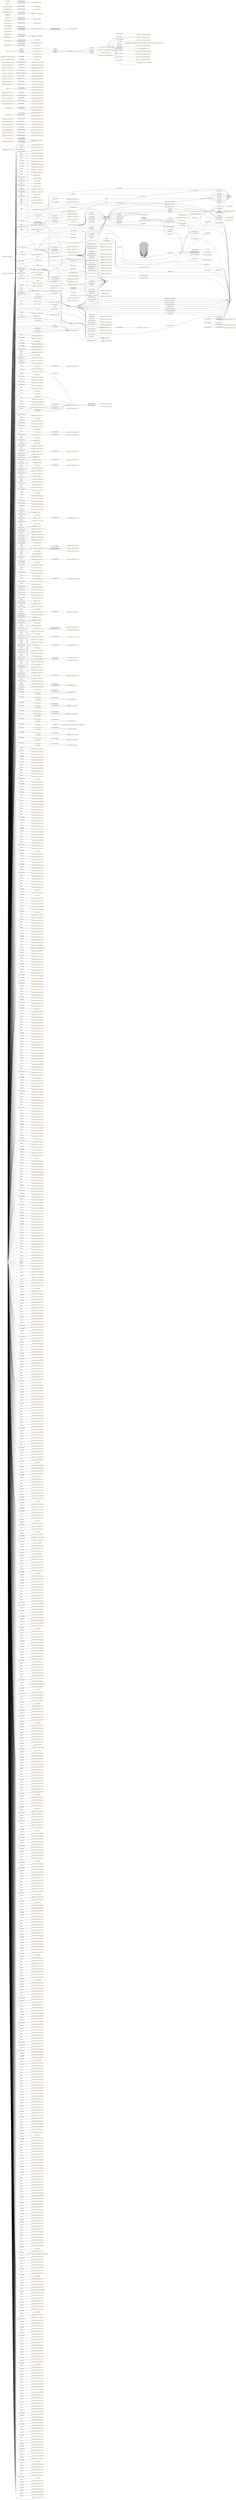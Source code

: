 digraph ar2dtool_diagram { 
rankdir=LR;
size="1501"
node [shape = rectangle, color="orange"]; "geoes:Municipio" "geopolitical:territory" "owl:Thing" "6df34aad:18143012b8a:-7e5f" "geoes:Estero" "6df34aad:18143012b8a:-7e31" "geoes:ZonaContigua" "geoes:Lavajo" "6df34aad:18143012b8a:-7fa0" "6df34aad:18143012b8a:-7fc7" "geoes:Morfologia" "geoes:Torrente" "6df34aad:18143012b8a:-7e5c" "6df34aad:18143012b8a:-7db2" "6df34aad:18143012b8a:-7f92" "6df34aad:18143012b8a:-7cc8" "6df34aad:18143012b8a:-7dc1" "geoes:MasaDeAguaArtificial" "geoes:Estuario" "6df34aad:18143012b8a:-7f72" "6df34aad:18143012b8a:-7c42" "6df34aad:18143012b8a:-7c5d" "6df34aad:18143012b8a:-7f9d" "geoes:Canyo" "6df34aad:18143012b8a:-7ceb" "geoes:Acuifero" "6df34aad:18143012b8a:-7c3e" "6df34aad:18143012b8a:-7ccb" "6df34aad:18143012b8a:-7e66" "6df34aad:18143012b8a:-7f69" "6df34aad:18143012b8a:-7c5a" "6df34aad:18143012b8a:-7fe9" "geoes:Nevero" "6df34aad:18143012b8a:-7d0d" "6df34aad:18143012b8a:-7c99" "geoes:FuenteArtificial" "6df34aad:18143012b8a:-7ca7" "geoes:Mar" "6df34aad:18143012b8a:-7c82" "6df34aad:18143012b8a:-7e07" "6df34aad:18143012b8a:-7cf5" "6df34aad:18143012b8a:-7c4c" "6df34aad:18143012b8a:-7fd4" "geoes:Canal" "6df34aad:18143012b8a:-7fac" "6df34aad:18143012b8a:-7cbb" "geoes:Arroyo" "6df34aad:18143012b8a:-7c8d" "6df34aad:18143012b8a:-7ce2" "6df34aad:18143012b8a:-7d80" "6df34aad:18143012b8a:-7f60" "6df34aad:18143012b8a:-7d17" "6df34aad:18143012b8a:-7e1f" "geoes:Rio" "6df34aad:18143012b8a:-7e71" "6df34aad:18143012b8a:-7cde" "geoes:Recinto" "geoes:Saladar" "6df34aad:18143012b8a:-7cee" "geoes:ZonaEconomicaExclusiva" "6df34aad:18143012b8a:-7e6d" "geoes:FenomenoHidrografico" "6df34aad:18143012b8a:-7d72" "6df34aad:18143012b8a:-7c95" "geoes:CanalAguasContinentales" "6df34aad:18143012b8a:-7e63" "6df34aad:18143012b8a:-7c53" "6df34aad:18143012b8a:-7fb8" "geoes:Aluvion" "6df34aad:18143012b8a:-7f30" "geoes:Acequia" "6df34aad:18143012b8a:-7cc4" "6df34aad:18143012b8a:-7dee" "6df34aad:18143012b8a:-7f95" "6df34aad:18143012b8a:-7fc0" "6df34aad:18143012b8a:-7dce" "6df34aad:18143012b8a:-7f22" "6df34aad:18143012b8a:-7fd7" "6df34aad:18143012b8a:-7faf" "geoes:AltaMar" "6df34aad:18143012b8a:-7f51" "geoes:Pozo" "geoes:AguasCorrientes" "geoes:CanalMarino" "geoes:Delta" "geoes:Humedal" "geoes:Charca" "6df34aad:18143012b8a:-7e76" "geoes:Tuberia" "6df34aad:18143012b8a:-7f36" "6df34aad:18143012b8a:-7c66" "6df34aad:18143012b8a:-7e57" "geoes:Lago" "geoes:AguasSubterraneas" "geoes:Dren" "6df34aad:18143012b8a:-7e03" "geoes:AguasDulces" "geoes:Captacion" "6df34aad:18143012b8a:-7f79" "6df34aad:18143012b8a:-7f40" "6df34aad:18143012b8a:-7e13" "geoes:Ibon" "geoes:Nacimiento" "6df34aad:18143012b8a:-7fe2" "geoes:AguasCosteras" "geoes:Gola" "6df34aad:18143012b8a:-7cbe" "6df34aad:18143012b8a:-7e22" "6df34aad:18143012b8a:-7de7" "6df34aad:18143012b8a:-7cd6" "geoes:HidronimoPuntual" "geoes:Albufera" "6df34aad:18143012b8a:-7f25" "6df34aad:18143012b8a:-7d08" "geoes:AguasQuietas" "6df34aad:18143012b8a:-7e09" "6df34aad:18143012b8a:-7f1e" "6df34aad:18143012b8a:-7ff8" "geoes:ZonaHumeda" "geoes:ZonaEncharcable" "geoes:AguasMarinas" "6df34aad:18143012b8a:-7c40" "6df34aad:18143012b8a:-7c71" "geoes:Basines" "6df34aad:18143012b8a:-7cad" "6df34aad:18143012b8a:-7ce4" "6df34aad:18143012b8a:-7d0c" "6df34aad:18143012b8a:-7e2c" "6df34aad:18143012b8a:-7d5a" "6df34aad:18143012b8a:-7fec" "6df34aad:18143012b8a:-7dca" "geoes:Embalse" "6df34aad:18143012b8a:-7e44" "6df34aad:18143012b8a:-7ce9" "geoes:Marisma" "geoes:Ojo" "geoes:Glaciar" "geoes:AguasSuperficiales" "6df34aad:18143012b8a:-7fdc" "6df34aad:18143012b8a:-7d2d" "6df34aad:18143012b8a:-7d26" "geoes:Acuitardo" "geoes:Toma" "6df34aad:18143012b8a:-7e00" "geoes:Manantial" "6df34aad:18143012b8a:-7c46" "6df34aad:18143012b8a:-7f59" "geoes:Desembocadura" "6df34aad:18143012b8a:-7f80" "geoes:Cascada" "6df34aad:18143012b8a:-7f8a" "6df34aad:18143012b8a:-7c62" "6df34aad:18143012b8a:-7c89" "geoes:Rapido" "6df34aad:18143012b8a:-7e3f" "6df34aad:18143012b8a:-7de1" "geoes:Corriente" "6df34aad:18143012b8a:-7f56" "geoes:Deposito" "6df34aad:18143012b8a:-7fe5" "geoes:AguasCorrientesArtificiales" "6df34aad:18143012b8a:-7fcd" "geoes:Canalillo" "geoes:SurgenciaNatural" "6df34aad:18143012b8a:-7c35" "geoes:SurgenciaArtificial" "geoes:Bodon" "6df34aad:18143012b8a:-7d50" "geoes:MarTerritorial" "6df34aad:18143012b8a:-7ce6" "6df34aad:18143012b8a:-7fd0" "6df34aad:18143012b8a:-7d04" "geoes:Confluencia" "6df34aad:18143012b8a:-7f1a" "geoes:CanalAguasMarinas" "6df34aad:18143012b8a:-7e51" "geoes:Distribucion" "6df34aad:18143012b8a:-7d13" "geoes:Afluente" "6df34aad:18143012b8a:-7fb5" "6df34aad:18143012b8a:-7f8f" "6df34aad:18143012b8a:-7dad" "6df34aad:18143012b8a:-7f13" "6df34aad:18143012b8a:-7e38" "geoes:Conducto" "6df34aad:18143012b8a:-7d56" "6df34aad:18143012b8a:-7dd6" "geoes:AguasCorrientesNaturales" "6df34aad:18143012b8a:-7d22" "geoes:Chortal" "6df34aad:18143012b8a:-7dbb" "6df34aad:18143012b8a:-7f99" "geoes:Desague" "6df34aad:18143012b8a:-7ca8" "6df34aad:18143012b8a:-7ff2" "geoes:CorrienteSubterranea" "geoes:Sumidero" "6df34aad:18143012b8a:-7d1e" "6df34aad:18143012b8a:-7e7f" "geoes:Aljibe" "geoes:AguasQuietasNaturales" "geoes:Meandro" "geoes:AguasDeTransicion" "6df34aad:18143012b8a:-7d45" "geoes:Barranco" "geoes:MasaDeHielo" "6df34aad:18143012b8a:-7dc5" "geoes:Salina" "geoes:AguasSaladas" "geoes:Surgencia" "6df34aad:18143012b8a:-7e4b" "6df34aad:18143012b8a:-7fa3" "geoes:Ria" "6df34aad:18143012b8a:-7e1c" "6df34aad:18143012b8a:-7f6d" "6df34aad:18143012b8a:-7f16" "geoes:AguasContinentales" "6df34aad:18143012b8a:-7cef" "6df34aad:18143012b8a:-7f4e" "geoes:CuencaHidrografica" "6df34aad:18143012b8a:-7c96" "6df34aad:18143012b8a:-7d53" "6df34aad:18143012b8a:-7e2a" "geoes:Lucio" "6df34aad:18143012b8a:-7f10" "geoes:Laguna" "6df34aad:18143012b8a:-7e26" "6df34aad:18143012b8a:-7fbb" "geoes:Aguas" "6df34aad:18143012b8a:-7ff5" "6df34aad:18143012b8a:-7d6f" "6df34aad:18143012b8a:-7f29" "6df34aad:18143012b8a:-7e69" "6df34aad:18143012b8a:-7fa9" "geoes:LagunaSalada" "geoes:AguasQuietasArtificiales" "6df34aad:18143012b8a:-7d96" "geoes:FuenteArtesana" "6df34aad:18143012b8a:-7e05" "6df34aad:18143012b8a:-7cfd" "6df34aad:18143012b8a:-7d7b" "6df34aad:18143012b8a:-7e7c" "geoes:Rambla" "6df34aad:18143012b8a:-7da4" "6df34aad:18143012b8a:-7ffb" "6df34aad:18143012b8a:-7d5e" "6df34aad:18143012b8a:-7ce0" "wgs84_pos:SpatialThing" "time:TimeZone" "time:GeneralDateTimeDescription" "time:DateTimeInterval" "c4431b181a20a6d9d69d79fc3679e907" "time:TRS" "time:TemporalDuration" "time:Duration" "time:GeneralDurationDescription" "time:ProperInterval" "time:TimePosition" "time:TemporalPosition" "time:Interval" "04e5ea922481c25168d37c8a18ee3139" "time:TemporalEntity" "time:MonthOfYear" "time:TemporalUnit" "time:Instant" "time:DayOfWeek" ; /*classes style*/
	"geoes:top.owl" -> "http://www.w3.org/2006/time" [ label = "owl:imports" ];
	"geoes:top.owl" -> "http://www.w3.org/2003/01/geo/wgs84_pos" [ label = "owl:imports" ];
	"geoes:top.owl" -> "http://vocab.deri.ie/scovo" [ label = "owl:imports" ];
	"geoes:top.owl" -> "http://aims.fao.org/aos/geopolitical.owl" [ label = "owl:imports" ];
	"geoes:AguasContinentales" -> "6df34aad:18143012b8a:-7e69" [ label = "owl:equivalentClass" ];
	"http://www.w3.org/2006/time" -> "http://orcid.org/0000-0002-3884-3420" [ label = "dcterms:creator" ];
	"http://www.w3.org/2006/time" -> "http://www.w3.org/TR/owl-time" [ label = "rdfs:seeAlso" ];
	"http://www.w3.org/2006/time" -> "http://dx.doi.org/10.3233/SW-150187" [ label = "rdfs:seeAlso" ];
	"http://www.w3.org/2006/time" -> "http://www.semantic-web-journal.net/content/time-ontology-extended-non-gregorian-calendar-applications" [ label = "rdfs:seeAlso" ];
	"http://www.w3.org/2006/time" -> "http://www.w3.org/TR/owl-time" [ label = "dcterms:isVersionOf" ];
	"http://www.w3.org/2006/time" -> "http://www.w3.org/2006/time#2016" [ label = "owl:versionIRI" ];
	"http://www.w3.org/2006/time" -> "mailto:panfeng66@gmail.com" [ label = "dcterms:creator" ];
	"http://www.w3.org/2006/time" -> "https://en.wikipedia.org/wiki/Jerry_Hobbs" [ label = "dcterms:creator" ];
	"http://www.w3.org/2006/time" -> "https://orcid.org/0000-0001-8269-8171" [ label = "dcterms:contributor" ];
	"http://www.w3.org/2006/time" -> "mailto:chris.little@metoffice.gov.uk" [ label = "dcterms:contributor" ];
	"http://www.w3.org/2006/time" -> "http://www.w3.org/2006/time#2006" [ label = "owl:priorVersion" ];
	"http://www.w3.org/2006/time" -> "https://creativecommons.org/licenses/by/4.0/" [ label = "dcterms:license" ];
	"time:generalDay" -> "6df34aad:18143012b8a:-7c2a" [ label = "owl:withRestrictions" ];
	"time:generalDay" -> "xsd:string" [ label = "owl:onDatatype" ];
	"time:intervalBefore" -> "time:intervalDisjoint" [ label = "rdfs:subPropertyOf" ];
	"time:intervalBefore" -> "time:before" [ label = "rdfs:subPropertyOf" ];
	"geoes:geopolitica.owl" -> "geoes:top.owl" [ label = "owl:imports" ];
	"time:inDateTime" -> "time:inTemporalPosition" [ label = "rdfs:subPropertyOf" ];
	"geoes:sometido_a_descarga_por" -> "geoes:sometido" [ label = "rdfs:subPropertyOf" ];
	"time:intervalFinishes" -> "time:intervalIn" [ label = "rdfs:subPropertyOf" ];
	"geoes:transportes.owl" -> "geoes:top.owl" [ label = "owl:imports" ];
	"wgs84_pos:location" -> "foaf:based_near" [ label = "rdfs:subPropertyOf" ];
	"geoes:AguasCorrientes" -> "6df34aad:18143012b8a:-7e66" [ label = "owl:equivalentClass" ];
	"time:hasEnd" -> "time:hasTime" [ label = "rdfs:subPropertyOf" ];
	"geoes:Rambla" -> "6df34aad:18143012b8a:-7ca8" [ label = "owl:equivalentClass" ];
	"geoes:transvasa" -> "geoes:conduce" [ label = "rdfs:subPropertyOf" ];
	"geoes:desembocaEn" -> "geoes:desagua_en" [ label = "rdfs:subPropertyOf" ];
	"geoes:Lucio" -> "6df34aad:18143012b8a:-7cf5" [ label = "owl:equivalentClass" ];
	"time:hasDurationDescription" -> "time:hasTemporalDuration" [ label = "rdfs:subPropertyOf" ];
	"geoes:" -> "geoes:hydro.owl" [ label = "owl:imports" ];
	"geoes:" -> "geoes:transportes.owl" [ label = "owl:imports" ];
	"geoes:" -> "geoes:geopolitica.owl" [ label = "owl:imports" ];
	"geoes:Acuifero" -> "6df34aad:18143012b8a:-7e7c" [ label = "owl:equivalentClass" ];
	"geoes:Aguas" -> "6df34aad:18143012b8a:-7e6d" [ label = "owl:equivalentClass" ];
	"geoes:precedeA" -> "geoes:esta_proxima_a" [ label = "rdfs:subPropertyOf" ];
	"time:intervalIn" -> "time:intervalEquals" [ label = "owl:propertyDisjointWith" ];
	"time:inTimePosition" -> "time:inTemporalPosition" [ label = "rdfs:subPropertyOf" ];
	"geoes:Pozo" -> "6df34aad:18143012b8a:-7cad" [ label = "owl:equivalentClass" ];
	"geoes:es_transvasada" -> "geoes:es_conducido_por" [ label = "rdfs:subPropertyOf" ];
	"geoes:distribuye" -> "geoes:conduce" [ label = "rdfs:subPropertyOf" ];
	"geoes:Canal" -> "6df34aad:18143012b8a:-7dc5" [ label = "owl:equivalentClass" ];
	"geoes:transmite" -> "geoes:permite" [ label = "rdfs:subPropertyOf" ];
	"time:generalYear" -> "6df34aad:18143012b8a:-7c28" [ label = "owl:withRestrictions" ];
	"time:generalYear" -> "xsd:string" [ label = "owl:onDatatype" ];
	"time:intervalStarts" -> "time:intervalIn" [ label = "rdfs:subPropertyOf" ];
	"geoes:nombre_alternativo" -> "geoes:nombre" [ label = "rdfs:subPropertyOf" ];
	"time:intervalDuring" -> "time:intervalIn" [ label = "rdfs:subPropertyOf" ];
	"time:ProperInterval" -> "time:Instant" [ label = "owl:disjointWith" ];
	"geoes:AguasQuietas" -> "6df34aad:18143012b8a:-7e22" [ label = "owl:equivalentClass" ];
	"time:seconds" -> "http://www.bipm.org/en/publications/si-brochure/second.html" [ label = "rdfs:seeAlso" ];
	"geoes:se_extrae_para" -> "geoes:alimenta_a" [ label = "rdfs:subPropertyOf" ];
	"geoes:AguasQuietasNaturales" -> "6df34aad:18143012b8a:-7e1c" [ label = "owl:equivalentClass" ];
	"geoes:Idioma_alternativo" -> "geoes:idioma" [ label = "rdfs:subPropertyOf" ];
	"time:generalMonth" -> "6df34aad:18143012b8a:-7c29" [ label = "owl:withRestrictions" ];
	"time:generalMonth" -> "xsd:string" [ label = "owl:onDatatype" ];
	"time:intervalEquals" -> "time:intervalIn" [ label = "owl:propertyDisjointWith" ];
	"geoes:CanalAguasMarinas" -> "6df34aad:18143012b8a:-7dbb" [ label = "owl:equivalentClass" ];
	"geoes:ZonaHumeda" -> "6df34aad:18143012b8a:-7c42" [ label = "owl:equivalentClass" ];
	"geoes:Afluente" -> "6df34aad:18143012b8a:-7e71" [ label = "owl:equivalentClass" ];
	"geoes:Afluente" -> "6df34aad:18143012b8a:-7e76" [ label = "owl:equivalentClass" ];
	"geoes:se_extrae" -> "geoes:es_alimentada_por" [ label = "rdfs:subPropertyOf" ];
	"geoes:AguasCorrientesArtificiales" -> "6df34aad:18143012b8a:-7e63" [ label = "owl:equivalentClass" ];
	"geoes:AguasCorrientesArtificiales" -> "6df34aad:18143012b8a:-7e5f" [ label = "owl:equivalentClass" ];
	"geoes:AguasSuperficiales" -> "6df34aad:18143012b8a:-7e00" [ label = "owl:equivalentClass" ];
	"time:hasDuration" -> "time:hasTemporalDuration" [ label = "rdfs:subPropertyOf" ];
	"geoes:AguasDeTransicion" -> "6df34aad:18143012b8a:-7e3f" [ label = "owl:equivalentClass" ];
	"geoes:AguasDeTransicion" -> "6df34aad:18143012b8a:-7e31" [ label = "owl:equivalentClass" ];
	"time:hasBeginning" -> "time:hasTime" [ label = "rdfs:subPropertyOf" ];
	"geoes:MasaDeAguaArtificial" -> "6df34aad:18143012b8a:-7cc8" [ label = "owl:equivalentClass" ];
	"geoes:Nacimiento" -> "6df34aad:18143012b8a:-7cbe" [ label = "owl:equivalentClass" ];
	"geoes:Dren" -> "6df34aad:18143012b8a:-7d5e" [ label = "owl:equivalentClass" ];
	"geoes:long" -> "geoes:coordenadas" [ label = "rdfs:subPropertyOf" ];
	"geoes:Gola" -> "6df34aad:18143012b8a:-7d1e" [ label = "owl:equivalentClass" ];
	"geoes:CanalAguasContinentales" -> "6df34aad:18143012b8a:-7dc1" [ label = "owl:equivalentClass" ];
	"geoes:AguasQuietasArtificiales" -> "6df34aad:18143012b8a:-7e1f" [ label = "owl:equivalentClass" ];
	"geoes:SurgenciaArtificial" -> "6df34aad:18143012b8a:-7c5a" [ label = "owl:equivalentClass" ];
	"time:TemporalEntity" -> "6df34aad:18143012b8a:-7c2e" [ label = "owl:unionOf" ];
	"geoes:es_distribuida" -> "geoes:es_conducido_por" [ label = "rdfs:subPropertyOf" ];
	"geoes:sigueA" -> "geoes:esta_proxima_a" [ label = "rdfs:subPropertyOf" ];
	"geoes:Surgencia" -> "6df34aad:18143012b8a:-7c5d" [ label = "owl:equivalentClass" ];
	"geoes:es_capturado" -> "geoes:es_conectado_con" [ label = "rdfs:subPropertyOf" ];
	"geoes:Desague" -> "6df34aad:18143012b8a:-7d72" [ label = "owl:equivalentClass" ];
	"geoes:captura" -> "geoes:conecta_con" [ label = "rdfs:subPropertyOf" ];
	"geoes:sometida_a_influencia_de" -> "geoes:sometido" [ label = "rdfs:subPropertyOf" ];
	"NULL" -> "6df34aad:18143012b8a:-7f02" [ label = "rdf:rest" ];
	"NULL" -> "6df34aad:18143012b8a:-7ff7" [ label = "owl:unionOf" ];
	"NULL" -> "6df34aad:18143012b8a:-7f52" [ label = "rdf:rest" ];
	"NULL" -> "geoes:Deposito" [ label = "rdf:first" ];
	"NULL" -> "6df34aad:18143012b8a:-7cca" [ label = "owl:unionOf" ];
	"NULL" -> "6df34aad:18143012b8a:-7fc5" [ label = "rdf:rest" ];
	"NULL" -> "6df34aad:18143012b8a:-7f71" [ label = "owl:unionOf" ];
	"NULL" -> "6df34aad:18143012b8a:-7e78" [ label = "rdf:rest" ];
	"NULL" -> "6df34aad:18143012b8a:-7edf" [ label = "rdf:rest" ];
	"NULL" -> "geoes:Ria" [ label = "owl:someValuesFrom" ];
	"NULL" -> "6df34aad:18143012b8a:-7c24" [ label = "rdf:rest" ];
	"NULL" -> "6df34aad:18143012b8a:-7e39" [ label = "rdf:rest" ];
	"NULL" -> "6df34aad:18143012b8a:-7f20" [ label = "rdf:rest" ];
	"NULL" -> "geoes:Lago" [ label = "rdf:first" ];
	"NULL" -> "xsd:gMonth" [ label = "owl:allValuesFrom" ];
	"NULL" -> "6df34aad:18143012b8a:-7fd2" [ label = "rdf:rest" ];
	"NULL" -> "6df34aad:18143012b8a:-7cbc" [ label = "owl:intersectionOf" ];
	"NULL" -> "geoes:Barranco" [ label = "owl:allValuesFrom" ];
	"NULL" -> "6df34aad:18143012b8a:-7e85" [ label = "rdf:rest" ];
	"NULL" -> "6df34aad:18143012b8a:-7fe1" [ label = "owl:unionOf" ];
	"NULL" -> "6df34aad:18143012b8a:-7df6" [ label = "owl:intersectionOf" ];
	"NULL" -> "6df34aad:18143012b8a:-7d04" [ label = "owl:someValuesFrom" ];
	"NULL" -> "6df34aad:18143012b8a:-7c31" [ label = "rdf:rest" ];
	"NULL" -> "6df34aad:18143012b8a:-7f9e" [ label = "rdf:rest" ];
	"NULL" -> "geoes:FuenteArtesana" [ label = "rdf:first" ];
	"NULL" -> "6df34aad:18143012b8a:-7fab" [ label = "owl:unionOf" ];
	"NULL" -> "geoes:ZonaEncharcable" [ label = "rdf:first" ];
	"NULL" -> "6df34aad:18143012b8a:-7d9b" [ label = "rdf:rest" ];
	"NULL" -> "6df34aad:18143012b8a:-7ff0" [ label = "rdf:rest" ];
	"NULL" -> "6df34aad:18143012b8a:-7e53" [ label = "rdf:rest" ];
	"NULL" -> "6df34aad:18143012b8a:-7eba" [ label = "rdf:rest" ];
	"NULL" -> "6df34aad:18143012b8a:-7d13" [ label = "owl:allValuesFrom" ];
	"NULL" -> "6df34aad:18143012b8a:-7f2d" [ label = "rdf:rest" ];
	"NULL" -> "6df34aad:18143012b8a:-7e38" [ label = "owl:allValuesFrom" ];
	"NULL" -> "geoes:Basines" [ label = "rdf:first" ];
	"NULL" -> "6df34aad:18143012b8a:-7dac" [ label = "owl:intersectionOf" ];
	"NULL" -> "6df34aad:18143012b8a:-7fcc" [ label = "owl:unionOf" ];
	"NULL" -> "6df34aad:18143012b8a:-7f3a" [ label = "rdf:rest" ];
	"NULL" -> "6df34aad:18143012b8a:-7c8e" [ label = "rdf:rest" ];
	"NULL" -> "geoes:Canal" [ label = "rdf:first" ];
	"NULL" -> "6df34aad:18143012b8a:-7c70" [ label = "owl:unionOf" ];
	"NULL" -> "6df34aad:18143012b8a:-7e9f" [ label = "rdf:rest" ];
	"NULL" -> "6df34aad:18143012b8a:-7dae" [ label = "rdf:rest" ];
	"NULL" -> "geoes:Manantial" [ label = "rdf:first" ];
	"NULL" -> "6df34aad:18143012b8a:-7c25" [ label = "owl:unionOf" ];
	"NULL" -> "6df34aad:18143012b8a:-7cd4" [ label = "rdf:rest" ];
	"NULL" -> "6df34aad:18143012b8a:-7ee8" [ label = "rdf:rest" ];
	"NULL" -> "time:GeneralDateTimeDescription" [ label = "rdf:first" ];
	"NULL" -> "6df34aad:18143012b8a:-7d35" [ label = "owl:intersectionOf" ];
	"NULL" -> "6df34aad:18143012b8a:-7ea9" [ label = "rdf:rest" ];
	"NULL" -> "time:year" [ label = "owl:onProperty" ];
	"NULL" -> "6df34aad:18143012b8a:-7ef5" [ label = "rdf:rest" ];
	"NULL" -> "6df34aad:18143012b8a:-7e2e" [ label = "rdf:rest" ];
	"NULL" -> "6df34aad:18143012b8a:-7ca2" [ label = "rdf:rest" ];
	"NULL" -> "6df34aad:18143012b8a:-7eb6" [ label = "rdf:rest" ];
	"NULL" -> "6df34aad:18143012b8a:-7c79" [ label = "owl:intersectionOf" ];
	"NULL" -> "6df34aad:18143012b8a:-7d69" [ label = "rdf:rest" ];
	"NULL" -> "6df34aad:18143012b8a:-7c5c" [ label = "owl:unionOf" ];
	"NULL" -> "geoes:Aguas" [ label = "rdf:first" ];
	"NULL" -> "6df34aad:18143012b8a:-7d51" [ label = "owl:intersectionOf" ];
	"NULL" -> "6df34aad:18143012b8a:-7e3b" [ label = "rdf:rest" ];
	"NULL" -> "6df34aad:18143012b8a:-7ec3" [ label = "rdf:rest" ];
	"NULL" -> "6df34aad:18143012b8a:-7e8b" [ label = "rdf:rest" ];
	"NULL" -> "geoes:Acuifero" [ label = "owl:allValuesFrom" ];
	"NULL" -> "geoes:Marisma" [ label = "owl:allValuesFrom" ];
	"NULL" -> "6df34aad:18143012b8a:-7cc0" [ label = "rdf:rest" ];
	"NULL" -> "6df34aad:18143012b8a:-7faa" [ label = "rdf:rest" ];
	"NULL" -> "geoes:estaEn" [ label = "owl:onProperty" ];
	"NULL" -> "6df34aad:18143012b8a:-7f08" [ label = "rdf:rest" ];
	"NULL" -> "6df34aad:18143012b8a:-7ccb" [ label = "owl:allValuesFrom" ];
	"NULL" -> "time:days" [ label = "owl:onProperty" ];
	"NULL" -> "6df34aad:18143012b8a:-7ce2" [ label = "rdf:first" ];
	"NULL" -> "6df34aad:18143012b8a:-7f97" [ label = "rdf:rest" ];
	"NULL" -> "geoes:Ibon" [ label = "owl:someValuesFrom" ];
	"NULL" -> "6df34aad:18143012b8a:-7f93" [ label = "rdf:rest" ];
	"NULL" -> "geoes:AguasCorrientesNaturales" [ label = "rdf:first" ];
	"NULL" -> "geoes:CorrienteSubterranea" [ label = "rdf:first" ];
	"NULL" -> "6df34aad:18143012b8a:-7f65" [ label = "rdf:rest" ];
	"NULL" -> "6df34aad:18143012b8a:-7f26" [ label = "rdf:rest" ];
	"NULL" -> "6df34aad:18143012b8a:-7fd8" [ label = "rdf:rest" ];
	"NULL" -> "geoes:evacua_de" [ label = "owl:onProperty" ];
	"NULL" -> "6df34aad:18143012b8a:-7c37" [ label = "rdf:rest" ];
	"NULL" -> "6df34aad:18143012b8a:-7f33" [ label = "rdf:rest" ];
	"NULL" -> "6df34aad:18143012b8a:-7e7e" [ label = "owl:unionOf" ];
	"NULL" -> "6df34aad:18143012b8a:-7dd1" [ label = "rdf:rest" ];
	"NULL" -> "6df34aad:18143012b8a:-7fa6" [ label = "rdf:rest" ];
	"NULL" -> "6df34aad:18143012b8a:-7e98" [ label = "rdf:rest" ];
	"NULL" -> "6df34aad:18143012b8a:-7eff" [ label = "rdf:rest" ];
	"NULL" -> "6df34aad:18143012b8a:-7c44" [ label = "rdf:rest" ];
	"NULL" -> "6df34aad:18143012b8a:-7d21" [ label = "owl:unionOf" ];
	"NULL" -> "6df34aad:18143012b8a:-7d1f" [ label = "rdf:rest" ];
	"NULL" -> "geoes:conecta_con" [ label = "owl:onProperty" ];
	"NULL" -> "6df34aad:18143012b8a:-7fb3" [ label = "rdf:rest" ];
	"NULL" -> "6df34aad:18143012b8a:-7ecd" [ label = "rdf:rest" ];
	"NULL" -> "d408ba967d4222245bdc655de82ed1d3" [ label = "rdf:first" ];
	"NULL" -> "6df34aad:18143012b8a:-7f35" [ label = "owl:unionOf" ];
	"NULL" -> "6df34aad:18143012b8a:-7eb4" [ label = "owl:oneOf" ];
	"NULL" -> "geoes:Salina" [ label = "rdf:first" ];
	"NULL" -> "6df34aad:18143012b8a:-7e21" [ label = "owl:unionOf" ];
	"NULL" -> "6df34aad:18143012b8a:-7eda" [ label = "rdf:rest" ];
	"NULL" -> "6df34aad:18143012b8a:-7f8c" [ label = "rdf:rest" ];
	"NULL" -> "geoes:AguasCorrientesNaturales" [ label = "owl:someValuesFrom" ];
	"NULL" -> "6df34aad:18143012b8a:-7cc7" [ label = "owl:unionOf" ];
	"NULL" -> "6df34aad:18143012b8a:-7e34" [ label = "rdf:rest" ];
	"NULL" -> "6df34aad:18143012b8a:-7e1e" [ label = "owl:unionOf" ];
	"NULL" -> "6df34aad:18143012b8a:-7f0e" [ label = "rdf:rest" ];
	"NULL" -> "6df34aad:18143012b8a:-7ca6" [ label = "owl:intersectionOf" ];
	"NULL" -> "6df34aad:18143012b8a:-7c53" [ label = "owl:someValuesFrom" ];
	"NULL" -> "6df34aad:18143012b8a:-7fe8" [ label = "owl:unionOf" ];
	"NULL" -> "6df34aad:18143012b8a:-7f5f" [ label = "owl:unionOf" ];
	"NULL" -> "6df34aad:18143012b8a:-7db3" [ label = "owl:intersectionOf" ];
	"NULL" -> "6df34aad:18143012b8a:-7f6c" [ label = "owl:unionOf" ];
	"NULL" -> "6df34aad:18143012b8a:-7f5a" [ label = "rdf:rest" ];
	"NULL" -> "6df34aad:18143012b8a:-7e02" [ label = "rdf:rest" ];
	"NULL" -> "geoes:Distribucion" [ label = "rdf:first" ];
	"NULL" -> "6df34aad:18143012b8a:-7f1b" [ label = "rdf:rest" ];
	"NULL" -> "6df34aad:18143012b8a:-7f58" [ label = "owl:unionOf" ];
	"NULL" -> "geoes:Embalse" [ label = "owl:someValuesFrom" ];
	"NULL" -> "6df34aad:18143012b8a:-7c34" [ label = "owl:unionOf" ];
	"NULL" -> "6df34aad:18143012b8a:-7d48" [ label = "owl:intersectionOf" ];
	"NULL" -> "6df34aad:18143012b8a:-7e50" [ label = "owl:unionOf" ];
	"NULL" -> "geoes:deposita_en" [ label = "owl:onProperty" ];
	"NULL" -> "6df34aad:18143012b8a:-7fef" [ label = "rdf:rest" ];
	"NULL" -> "geoes:AguasQuietasArtificiales" [ label = "rdf:first" ];
	"NULL" -> "6df34aad:18143012b8a:-7cc2" [ label = "rdf:rest" ];
	"NULL" -> "6df34aad:18143012b8a:-7e4e" [ label = "rdf:rest" ];
	"NULL" -> "6df34aad:18143012b8a:-7ed6" [ label = "rdf:rest" ];
	"NULL" -> "geoes:AguasQuietasArtificiales" [ label = "owl:complementOf" ];
	"NULL" -> "geoes:Acuifero" [ label = "rdf:first" ];
	"NULL" -> "6df34aad:18143012b8a:-7e0f" [ label = "rdf:rest" ];
	"NULL" -> "6df34aad:18143012b8a:-7d89" [ label = "rdf:rest" ];
	"NULL" -> "geoes:Manantial" [ label = "owl:allValuesFrom" ];
	"NULL" -> "6df34aad:18143012b8a:-7c4a" [ label = "rdf:rest" ];
	"NULL" -> "geoes:Saladar" [ label = "rdf:first" ];
	"NULL" -> "geoes:SurgenciaArtificial" [ label = "rdf:first" ];
	"NULL" -> "6df34aad:18143012b8a:-7fbd" [ label = "rdf:rest" ];
	"NULL" -> "6df34aad:18143012b8a:-7c27" [ label = "owl:unionOf" ];
	"NULL" -> "6df34aad:18143012b8a:-7ee3" [ label = "rdf:rest" ];
	"NULL" -> "6df34aad:18143012b8a:-7c59" [ label = "owl:unionOf" ];
	"NULL" -> "6df34aad:18143012b8a:-7ea4" [ label = "rdf:rest" ];
	"NULL" -> "6df34aad:18143012b8a:-7cee" [ label = "rdf:first" ];
	"NULL" -> "6df34aad:18143012b8a:-7d92" [ label = "rdf:rest" ];
	"NULL" -> "6df34aad:18143012b8a:-7fca" [ label = "rdf:rest" ];
	"NULL" -> "6df34aad:18143012b8a:-7cd6" [ label = "owl:someValuesFrom" ];
	"NULL" -> "6df34aad:18143012b8a:-7eb1" [ label = "rdf:rest" ];
	"NULL" -> "6df34aad:18143012b8a:-7c4c" [ label = "owl:allValuesFrom" ];
	"NULL" -> "6df34aad:18143012b8a:-7dce" [ label = "owl:allValuesFrom" ];
	"NULL" -> "6df34aad:18143012b8a:-7d64" [ label = "rdf:rest" ];
	"NULL" -> "6df34aad:18143012b8a:-7f39" [ label = "rdf:rest" ];
	"NULL" -> "6df34aad:18143012b8a:-7ef9" [ label = "owl:oneOf" ];
	"NULL" -> "6df34aad:18143012b8a:-7d60" [ label = "rdf:rest" ];
	"NULL" -> "6df34aad:18143012b8a:-7f85" [ label = "rdf:rest" ];
	"NULL" -> "6df34aad:18143012b8a:-7f46" [ label = "rdf:rest" ];
	"NULL" -> "6df34aad:18143012b8a:-7c85" [ label = "rdf:rest" ];
	"NULL" -> "6df34aad:18143012b8a:-7cab" [ label = "owl:intersectionOf" ];
	"NULL" -> "6df34aad:18143012b8a:-7f81" [ label = "rdf:rest" ];
	"NULL" -> "geoes:es_originado_por" [ label = "owl:onProperty" ];
	"NULL" -> "6df34aad:18143012b8a:-7f03" [ label = "rdf:rest" ];
	"NULL" -> "6df34aad:18143012b8a:-7fb9" [ label = "rdf:rest" ];
	"NULL" -> "6df34aad:18143012b8a:-7c57" [ label = "rdf:rest" ];
	"NULL" -> "6df34aad:18143012b8a:-7f53" [ label = "rdf:rest" ];
	"NULL" -> "geoes:conduce" [ label = "owl:onProperty" ];
	"NULL" -> "geoes:Morfologia" [ label = "rdf:first" ];
	"NULL" -> "6df34aad:18143012b8a:-7c6a" [ label = "owl:intersectionOf" ];
	"NULL" -> "geoes:Lucio" [ label = "owl:someValuesFrom" ];
	"NULL" -> "6df34aad:18143012b8a:-7dc4" [ label = "owl:unionOf" ];
	"NULL" -> "6df34aad:18143012b8a:-7c64" [ label = "rdf:rest" ];
	"NULL" -> "6df34aad:18143012b8a:-7d7e" [ label = "rdf:rest" ];
	"NULL" -> "geoes:AguasMarinas" [ label = "owl:someValuesFrom" ];
	"NULL" -> "6df34aad:18143012b8a:-7c60" [ label = "rdf:rest" ];
	"NULL" -> "6df34aad:18143012b8a:-7e09" [ label = "owl:allValuesFrom" ];
	"NULL" -> "6df34aad:18143012b8a:-7e86" [ label = "rdf:rest" ];
	"NULL" -> "geoes:sufre_descarga_de" [ label = "owl:onProperty" ];
	"NULL" -> "6df34aad:18143012b8a:-7c32" [ label = "rdf:rest" ];
	"NULL" -> "6df34aad:18143012b8a:-7e47" [ label = "rdf:rest" ];
	"NULL" -> "6df34aad:18143012b8a:-7e82" [ label = "rdf:rest" ];
	"NULL" -> "6df34aad:18143012b8a:-7d4c" [ label = "rdf:rest" ];
	"NULL" -> "6df34aad:18143012b8a:-7fe0" [ label = "rdf:rest" ];
	"NULL" -> "6df34aad:18143012b8a:-7f50" [ label = "owl:unionOf" ];
	"NULL" -> "6df34aad:18143012b8a:-7fa1" [ label = "rdf:rest" ];
	"NULL" -> "6df34aad:18143012b8a:-7e54" [ label = "rdf:rest" ];
	"NULL" -> "6df34aad:18143012b8a:-7ebb" [ label = "rdf:rest" ];
	"NULL" -> "6df34aad:18143012b8a:-7ead" [ label = "owl:oneOf" ];
	"NULL" -> "geoes:discurre_sobre" [ label = "owl:onProperty" ];
	"NULL" -> "6df34aad:18143012b8a:-7cf8" [ label = "owl:intersectionOf" ];
	"NULL" -> "6df34aad:18143012b8a:-7f2e" [ label = "rdf:rest" ];
	"NULL" -> "6df34aad:18143012b8a:-7fd3" [ label = "owl:unionOf" ];
	"NULL" -> "time:numericDuration" [ label = "owl:onProperty" ];
	"NULL" -> "6df34aad:18143012b8a:-7c3f" [ label = "rdf:rest" ];
	"NULL" -> "6df34aad:18143012b8a:-7c95" [ label = "rdf:first" ];
	"NULL" -> "6df34aad:18143012b8a:-7f3b" [ label = "rdf:rest" ];
	"NULL" -> "rdf:nil" [ label = "rdf:rest" ];
	"NULL" -> "6df34aad:18143012b8a:-7f8b" [ label = "rdf:rest" ];
	"NULL" -> "6df34aad:18143012b8a:-7c99" [ label = "owl:allValuesFrom" ];
	"NULL" -> "6df34aad:18143012b8a:-7e65" [ label = "owl:unionOf" ];
	"NULL" -> "6df34aad:18143012b8a:-7dea" [ label = "rdf:rest" ];
	"NULL" -> "geoes:Conducto" [ label = "rdf:first" ];
	"NULL" -> "6df34aad:18143012b8a:-7ee9" [ label = "rdf:rest" ];
	"NULL" -> "geoes:esta_proxima_a" [ label = "owl:onProperty" ];
	"NULL" -> "6df34aad:18143012b8a:-7dbc" [ label = "rdf:rest" ];
	"NULL" -> "6df34aad:18143012b8a:-7e6e" [ label = "rdf:rest" ];
	"NULL" -> "6df34aad:18143012b8a:-7ef6" [ label = "rdf:rest" ];
	"NULL" -> "6df34aad:18143012b8a:-7eb7" [ label = "rdf:rest" ];
	"NULL" -> "6df34aad:18143012b8a:-7e2f" [ label = "rdf:rest" ];
	"NULL" -> "geoes:Humedal" [ label = "rdf:first" ];
	"NULL" -> "6df34aad:18143012b8a:-7ded" [ label = "owl:unionOf" ];
	"NULL" -> "6df34aad:18143012b8a:-7fdd" [ label = "rdf:rest" ];
	"NULL" -> "6df34aad:18143012b8a:-7d84" [ label = "owl:intersectionOf" ];
	"NULL" -> "6df34aad:18143012b8a:-7ec4" [ label = "rdf:rest" ];
	"NULL" -> "6df34aad:18143012b8a:-7d9d" [ label = "owl:intersectionOf" ];
	"NULL" -> "time:Duration" [ label = "rdf:first" ];
	"NULL" -> "6df34aad:18143012b8a:-7fea" [ label = "rdf:rest" ];
	"NULL" -> "geoes:AguasDulces" [ label = "owl:complementOf" ];
	"NULL" -> "6df34aad:18143012b8a:-7d38" [ label = "rdf:rest" ];
	"NULL" -> "6df34aad:18143012b8a:-7d0d" [ label = "owl:allValuesFrom" ];
	"NULL" -> "geoes:puede_fluir_como" [ label = "owl:onProperty" ];
	"NULL" -> "6df34aad:18143012b8a:-7f09" [ label = "rdf:rest" ];
	"NULL" -> "6df34aad:18143012b8a:-7ed1" [ label = "rdf:rest" ];
	"NULL" -> "6df34aad:18143012b8a:-7fae" [ label = "owl:unionOf" ];
	"NULL" -> "6df34aad:18143012b8a:-7f19" [ label = "owl:unionOf" ];
	"NULL" -> "6df34aad:18143012b8a:-7e5b" [ label = "owl:unionOf" ];
	"NULL" -> "6df34aad:18143012b8a:-7ee1" [ label = "owl:oneOf" ];
	"NULL" -> "6df34aad:18143012b8a:-7d7b" [ label = "owl:someValuesFrom" ];
	"NULL" -> "6df34aad:18143012b8a:-7e37" [ label = "owl:unionOf" ];
	"NULL" -> "6df34aad:18143012b8a:-7db8" [ label = "rdf:rest" ];
	"NULL" -> "6df34aad:18143012b8a:-7f66" [ label = "rdf:rest" ];
	"NULL" -> "6df34aad:18143012b8a:-7fdb" [ label = "owl:unionOf" ];
	"NULL" -> "6df34aad:18143012b8a:-7f27" [ label = "rdf:rest" ];
	"NULL" -> "6df34aad:18143012b8a:-7fd6" [ label = "owl:unionOf" ];
	"NULL" -> "6df34aad:18143012b8a:-7fd9" [ label = "rdf:rest" ];
	"NULL" -> "6df34aad:18143012b8a:-7c77" [ label = "rdf:rest" ];
	"NULL" -> "6df34aad:18143012b8a:-7cdf" [ label = "rdf:rest" ];
	"NULL" -> "geoes:Embalse" [ label = "rdf:first" ];
	"NULL" -> "6df34aad:18143012b8a:-7f73" [ label = "rdf:rest" ];
	"NULL" -> "6df34aad:18143012b8a:-7d0c" [ label = "rdf:first" ];
	"NULL" -> "6df34aad:18143012b8a:-7f34" [ label = "rdf:rest" ];
	"NULL" -> "6df34aad:18143012b8a:-7d20" [ label = "rdf:rest" ];
	"NULL" -> "6df34aad:18143012b8a:-7f78" [ label = "owl:unionOf" ];
	"NULL" -> "geoes:Acequia" [ label = "rdf:first" ];
	"NULL" -> "6df34aad:18143012b8a:-7fe6" [ label = "rdf:rest" ];
	"NULL" -> "6df34aad:18143012b8a:-7e99" [ label = "rdf:rest" ];
	"NULL" -> "6df34aad:18143012b8a:-7fa7" [ label = "rdf:rest" ];
	"NULL" -> "geoes:AguasQuietasNaturales" [ label = "rdf:first" ];
	"NULL" -> "6df34aad:18143012b8a:-7e30" [ label = "owl:unionOf" ];
	"NULL" -> "6df34aad:18143012b8a:-7f41" [ label = "rdf:rest" ];
	"NULL" -> "6df34aad:18143012b8a:-7c80" [ label = "rdf:rest" ];
	"NULL" -> "6df34aad:18143012b8a:-7e07" [ label = "rdf:first" ];
	"NULL" -> "6df34aad:18143012b8a:-7ff3" [ label = "rdf:rest" ];
	"NULL" -> "6df34aad:18143012b8a:-7d22" [ label = "owl:someValuesFrom" ];
	"NULL" -> "6df34aad:18143012b8a:-7d5a" [ label = "owl:someValuesFrom" ];
	"NULL" -> "6df34aad:18143012b8a:-7e67" [ label = "rdf:rest" ];
	"NULL" -> "6df34aad:18143012b8a:-7ece" [ label = "rdf:rest" ];
	"NULL" -> "6df34aad:18143012b8a:-7d6c" [ label = "rdf:rest" ];
	"NULL" -> "time:second" [ label = "owl:onProperty" ];
	"NULL" -> "geoes:Aluvion" [ label = "owl:someValuesFrom" ];
	"NULL" -> "6df34aad:18143012b8a:-7e26" [ label = "owl:someValuesFrom" ];
	"NULL" -> "6df34aad:18143012b8a:-7fc1" [ label = "rdf:rest" ];
	"NULL" -> "geoes:se_extrae_para" [ label = "owl:onProperty" ];
	"NULL" -> "geoes:Glaciar" [ label = "owl:complementOf" ];
	"NULL" -> "6df34aad:18143012b8a:-7edb" [ label = "rdf:rest" ];
	"NULL" -> "6df34aad:18143012b8a:-7e62" [ label = "owl:unionOf" ];
	"NULL" -> "6df34aad:18143012b8a:-7f8d" [ label = "rdf:rest" ];
	"NULL" -> "6df34aad:18143012b8a:-7fa8" [ label = "owl:unionOf" ];
	"NULL" -> "geoes:Desembocadura" [ label = "rdf:first" ];
	"NULL" -> "6df34aad:18143012b8a:-7e42" [ label = "rdf:rest" ];
	"NULL" -> "6df34aad:18143012b8a:-7ce8" [ label = "rdf:rest" ];
	"NULL" -> "6df34aad:18143012b8a:-7f5b" [ label = "rdf:rest" ];
	"NULL" -> "geoes:AguasCorrientesNaturales" [ label = "owl:allValuesFrom" ];
	"NULL" -> "geoes:alimenta_a" [ label = "owl:onProperty" ];
	"NULL" -> "6df34aad:18143012b8a:-7ca9" [ label = "rdf:rest" ];
	"NULL" -> "6df34aad:18143012b8a:-7f1c" [ label = "rdf:rest" ];
	"NULL" -> "6df34aad:18143012b8a:-7dd6" [ label = "owl:someValuesFrom" ];
	"NULL" -> "6df34aad:18143012b8a:-7f94" [ label = "owl:unionOf" ];
	"NULL" -> "geoes:Torrente" [ label = "owl:someValuesFrom" ];
	"NULL" -> "6df34aad:18143012b8a:-7e10" [ label = "rdf:rest" ];
	"NULL" -> "6df34aad:18143012b8a:-7c2d" [ label = "rdf:rest" ];
	"NULL" -> "geoes:AltaMar" [ label = "rdf:first" ];
	"NULL" -> "6df34aad:18143012b8a:-7cb3" [ label = "owl:intersectionOf" ];
	"NULL" -> "6df34aad:18143012b8a:-7e3d" [ label = "owl:intersectionOf" ];
	"NULL" -> "6df34aad:18143012b8a:-7e8e" [ label = "rdf:rest" ];
	"NULL" -> "6df34aad:18143012b8a:-7e4f" [ label = "rdf:rest" ];
	"NULL" -> "6df34aad:18143012b8a:-7dc0" [ label = "owl:intersectionOf" ];
	"NULL" -> "6df34aad:18143012b8a:-7ed7" [ label = "rdf:rest" ];
	"NULL" -> "geoes:sometida_a_influencia_de" [ label = "owl:onProperty" ];
	"NULL" -> "time:Interval" [ label = "rdf:first" ];
	"NULL" -> "6df34aad:18143012b8a:-7dff" [ label = "owl:unionOf" ];
	"NULL" -> "6df34aad:18143012b8a:-7ed2" [ label = "owl:oneOf" ];
	"NULL" -> "6df34aad:18143012b8a:-7daa" [ label = "rdf:rest" ];
	"NULL" -> "6df34aad:18143012b8a:-7fbe" [ label = "rdf:rest" ];
	"NULL" -> "6df34aad:18143012b8a:-7f91" [ label = "owl:unionOf" ];
	"NULL" -> "6df34aad:18143012b8a:-7c40" [ label = "rdf:first" ];
	"NULL" -> "6df34aad:18143012b8a:-7f0f" [ label = "owl:unionOf" ];
	"NULL" -> "geoes:captura" [ label = "owl:onProperty" ];
	"NULL" -> "6df34aad:18143012b8a:-7d8b" [ label = "owl:intersectionOf" ];
	"NULL" -> "6df34aad:18143012b8a:-7e1d" [ label = "rdf:rest" ];
	"NULL" -> "6df34aad:18143012b8a:-7ea5" [ label = "rdf:rest" ];
	"NULL" -> "geoes:Mar" [ label = "rdf:first" ];
	"NULL" -> "geoes:Canyo" [ label = "owl:someValuesFrom" ];
	"NULL" -> "6df34aad:18143012b8a:-7ce1" [ label = "rdf:rest" ];
	"NULL" -> "6df34aad:18143012b8a:-7d58" [ label = "rdf:rest" ];
	"NULL" -> "6df34aad:18143012b8a:-7d93" [ label = "rdf:rest" ];
	"NULL" -> "6df34aad:18143012b8a:-7fcb" [ label = "rdf:rest" ];
	"NULL" -> "6df34aad:18143012b8a:-7eb2" [ label = "rdf:rest" ];
	"NULL" -> "geoes:Nacimiento" [ label = "owl:allValuesFrom" ];
	"NULL" -> "geoes:ZonaContigua" [ label = "rdf:first" ];
	"NULL" -> "geoes:comunica_con" [ label = "owl:onProperty" ];
	"NULL" -> "geoes:SurgenciaArtificial" [ label = "owl:complementOf" ];
	"NULL" -> "6df34aad:18143012b8a:-7f86" [ label = "rdf:rest" ];
	"NULL" -> "geoes:AguasSaladas" [ label = "owl:someValuesFrom" ];
	"NULL" -> "6df34aad:18143012b8a:-7d44" [ label = "owl:unionOf" ];
	"NULL" -> "6df34aad:18143012b8a:-7d33" [ label = "rdf:rest" ];
	"NULL" -> "6df34aad:18143012b8a:-7f47" [ label = "rdf:rest" ];
	"NULL" -> "6df34aad:18143012b8a:-7f82" [ label = "rdf:rest" ];
	"NULL" -> "geoes:FuenteArtificial" [ label = "owl:someValuesFrom" ];
	"NULL" -> "6df34aad:18143012b8a:-7de5" [ label = "rdf:rest" ];
	"NULL" -> "6df34aad:18143012b8a:-7ff9" [ label = "rdf:rest" ];
	"NULL" -> "6df34aad:18143012b8a:-7ff1" [ label = "owl:unionOf" ];
	"NULL" -> "6df34aad:18143012b8a:-7c97" [ label = "rdf:rest" ];
	"NULL" -> "6df34aad:18143012b8a:-7cff" [ label = "rdf:rest" ];
	"NULL" -> "6df34aad:18143012b8a:-7c58" [ label = "rdf:rest" ];
	"NULL" -> "6df34aad:18143012b8a:-7f54" [ label = "rdf:rest" ];
	"NULL" -> "6df34aad:18143012b8a:-7cfb" [ label = "rdf:rest" ];
	"NULL" -> "geoes:Gola" [ label = "owl:someValuesFrom" ];
	"NULL" -> "6df34aad:18143012b8a:-7f11" [ label = "rdf:rest" ];
	"NULL" -> "6df34aad:18143012b8a:-7f61" [ label = "rdf:rest" ];
	"NULL" -> "6df34aad:18143012b8a:-7c26" [ label = "rdf:rest" ];
	"NULL" -> "6df34aad:18143012b8a:-7d1d" [ label = "owl:intersectionOf" ];
	"NULL" -> "geoes:Recinto" [ label = "rdf:first" ];
	"NULL" -> "geoes:HidronimoPuntual" [ label = "rdf:first" ];
	"NULL" -> "6df34aad:18143012b8a:-7e87" [ label = "rdf:rest" ];
	"NULL" -> "6df34aad:18143012b8a:-7eee" [ label = "rdf:rest" ];
	"NULL" -> "time:Instant" [ label = "rdf:first" ];
	"NULL" -> "6df34aad:18143012b8a:-7c33" [ label = "rdf:rest" ];
	"NULL" -> "6df34aad:18143012b8a:-7e48" [ label = "rdf:rest" ];
	"NULL" -> "6df34aad:18143012b8a:-7eaf" [ label = "rdf:rest" ];
	"NULL" -> "6df34aad:18143012b8a:-7e83" [ label = "rdf:rest" ];
	"NULL" -> "6df34aad:18143012b8a:-7c3b" [ label = "owl:intersectionOf" ];
	"NULL" -> "geoes:Lucio" [ label = "owl:complementOf" ];
	"NULL" -> "geoes:AguasSuperficiales" [ label = "owl:someValuesFrom" ];
	"NULL" -> "geoes:Ojo" [ label = "rdf:first" ];
	"NULL" -> "6df34aad:18143012b8a:-7ced" [ label = "owl:unionOf" ];
	"NULL" -> "6df34aad:18143012b8a:-7efb" [ label = "rdf:rest" ];
	"NULL" -> "6df34aad:18143012b8a:-7e55" [ label = "rdf:rest" ];
	"NULL" -> "6df34aad:18143012b8a:-7ebc" [ label = "rdf:rest" ];
	"NULL" -> "geoes:inunda" [ label = "owl:onProperty" ];
	"NULL" -> "6df34aad:18143012b8a:-7f6e" [ label = "rdf:rest" ];
	"NULL" -> "6df34aad:18143012b8a:-7d25" [ label = "owl:unionOf" ];
	"NULL" -> "6df34aad:18143012b8a:-7d1b" [ label = "rdf:rest" ];
	"NULL" -> "geoes:AguasMarinas" [ label = "rdf:first" ];
	"NULL" -> "geoes:desembocaEn" [ label = "owl:onProperty" ];
	"NULL" -> "6df34aad:18143012b8a:-7cef" [ label = "owl:someValuesFrom" ];
	"NULL" -> "6df34aad:18143012b8a:-7d6b" [ label = "rdf:rest" ];
	"NULL" -> "geoes:es_inundada_por" [ label = "owl:onProperty" ];
	"NULL" -> "geoes:precedeA" [ label = "owl:onProperty" ];
	"NULL" -> "6df34aad:18143012b8a:-7c7f" [ label = "rdf:rest" ];
	"NULL" -> "6df34aad:18143012b8a:-7f7b" [ label = "rdf:rest" ];
	"NULL" -> "6df34aad:18143012b8a:-7c3e" [ label = "rdf:first" ];
	"NULL" -> "6df34aad:18143012b8a:-7cc9" [ label = "rdf:rest" ];
	"NULL" -> "6df34aad:18143012b8a:-7f3c" [ label = "rdf:rest" ];
	"NULL" -> "6df34aad:18143012b8a:-7e6c" [ label = "owl:unionOf" ];
	"NULL" -> "6df34aad:18143012b8a:-7ec5" [ label = "owl:oneOf" ];
	"NULL" -> "6df34aad:18143012b8a:-7c2c" [ label = "owl:unionOf" ];
	"NULL" -> "6df34aad:18143012b8a:-7e25" [ label = "owl:unionOf" ];
	"NULL" -> "geoes:AguasCorrientesArtificiales" [ label = "owl:someValuesFrom" ];
	"NULL" -> "geoes:AguasCorrientesArtificiales" [ label = "rdf:first" ];
	"NULL" -> "xsd:gDay" [ label = "owl:allValuesFrom" ];
	"NULL" -> "6df34aad:18143012b8a:-7d16" [ label = "owl:unionOf" ];
	"NULL" -> "6df34aad:18143012b8a:-7dfc" [ label = "rdf:rest" ];
	"NULL" -> "6df34aad:18143012b8a:-7d6f" [ label = "owl:allValuesFrom" ];
	"NULL" -> "6df34aad:18143012b8a:-7ff4" [ label = "owl:unionOf" ];
	"NULL" -> "6df34aad:18143012b8a:-7dba" [ label = "owl:intersectionOf" ];
	"NULL" -> "6df34aad:18143012b8a:-7ce3" [ label = "rdf:rest" ];
	"NULL" -> "6df34aad:18143012b8a:-7ef7" [ label = "rdf:rest" ];
	"NULL" -> "time:hour" [ label = "owl:onProperty" ];
	"NULL" -> "6df34aad:18143012b8a:-7fbf" [ label = "owl:unionOf" ];
	"NULL" -> "geoes:es_comunicada_por" [ label = "owl:onProperty" ];
	"NULL" -> "6df34aad:18143012b8a:-7fde" [ label = "rdf:rest" ];
	"NULL" -> "time:week" [ label = "owl:onProperty" ];
	"NULL" -> "6df34aad:18143012b8a:-7cb1" [ label = "rdf:rest" ];
	"NULL" -> "6df34aad:18143012b8a:-7dee" [ label = "owl:someValuesFrom" ];
	"NULL" -> "geoes:AguasContinentales" [ label = "rdf:first" ];
	"NULL" -> "6df34aad:18143012b8a:-7cd9" [ label = "owl:intersectionOf" ];
	"NULL" -> "geoes:Lucio" [ label = "rdf:first" ];
	"NULL" -> "6df34aad:18143012b8a:-7e2b" [ label = "owl:intersectionOf" ];
	"NULL" -> "geoes:Nacimiento" [ label = "rdf:first" ];
	"NULL" -> "geoes:Canyo" [ label = "rdf:first" ];
	"NULL" -> "geoes:es_afluente_de" [ label = "owl:onProperty" ];
	"NULL" -> "6df34aad:18143012b8a:-7ce0" [ label = "rdf:first" ];
	"NULL" -> "6df34aad:18143012b8a:-7e0b" [ label = "rdf:rest" ];
	"NULL" -> "6df34aad:18143012b8a:-7e9a" [ label = "rdf:rest" ];
	"NULL" -> "6df34aad:18143012b8a:-7e1b" [ label = "owl:unionOf" ];
	"NULL" -> "time:nominalPosition" [ label = "owl:onProperty" ];
	"NULL" -> "6df34aad:18143012b8a:-7f55" [ label = "owl:unionOf" ];
	"NULL" -> "geoes:permite" [ label = "owl:onProperty" ];
	"NULL" -> "6df34aad:18143012b8a:-7ee4" [ label = "owl:oneOf" ];
	"NULL" -> "6df34aad:18143012b8a:-7d07" [ label = "rdf:rest" ];
	"NULL" -> "6df34aad:18143012b8a:-7c81" [ label = "owl:unionOf" ];
	"NULL" -> "6df34aad:18143012b8a:-7f17" [ label = "rdf:rest" ];
	"NULL" -> "6df34aad:18143012b8a:-7ea0" [ label = "rdf:rest" ];
	"NULL" -> "time:dayOfYear" [ label = "owl:onProperty" ];
	"NULL" -> "6df34aad:18143012b8a:-7ef0" [ label = "rdf:rest" ];
	"NULL" -> "6df34aad:18143012b8a:-7f67" [ label = "rdf:rest" ];
	"NULL" -> "geoes:Charca" [ label = "owl:allValuesFrom" ];
	"NULL" -> "geoes:CanalAguasContinentales" [ label = "owl:someValuesFrom" ];
	"NULL" -> "6df34aad:18143012b8a:-7fc6" [ label = "owl:unionOf" ];
	"NULL" -> "6df34aad:18143012b8a:-7f4d" [ label = "owl:unionOf" ];
	"NULL" -> "6df34aad:18143012b8a:-7f7f" [ label = "owl:unionOf" ];
	"NULL" -> "6df34aad:18143012b8a:-7f74" [ label = "rdf:rest" ];
	"NULL" -> "6df34aad:18143012b8a:-7c39" [ label = "rdf:rest" ];
	"NULL" -> "geoes:Rambla" [ label = "owl:someValuesFrom" ];
	"NULL" -> "6df34aad:18143012b8a:-7f70" [ label = "rdf:rest" ];
	"NULL" -> "6df34aad:18143012b8a:-7dd3" [ label = "rdf:rest" ];
	"NULL" -> "6df34aad:18143012b8a:-7fe7" [ label = "rdf:rest" ];
	"NULL" -> "6df34aad:18143012b8a:-7d96" [ label = "owl:someValuesFrom" ];
	"NULL" -> "geoes:se_extrae" [ label = "owl:onProperty" ];
	"NULL" -> "6df34aad:18143012b8a:-7e08" [ label = "owl:intersectionOf" ];
	"NULL" -> "6df34aad:18143012b8a:-7d0b" [ label = "owl:intersectionOf" ];
	"NULL" -> "6df34aad:18143012b8a:-7f42" [ label = "rdf:rest" ];
	"NULL" -> "geoes:actua_de_emisario_de" [ label = "owl:onProperty" ];
	"NULL" -> "geoes:Captacion" [ label = "owl:allValuesFrom" ];
	"NULL" -> "6df34aad:18143012b8a:-7da1" [ label = "rdf:rest" ];
	"NULL" -> "6df34aad:18143012b8a:-7e2a" [ label = "rdf:first" ];
	"NULL" -> "6df34aad:18143012b8a:-7da3" [ label = "owl:intersectionOf" ];
	"NULL" -> "6df34aad:18143012b8a:-7e93" [ label = "owl:oneOf" ];
	"NULL" -> "6df34aad:18143012b8a:-7d6d" [ label = "rdf:rest" ];
	"NULL" -> "geoes:Manantial" [ label = "owl:complementOf" ];
	"NULL" -> "6df34aad:18143012b8a:-7e29" [ label = "rdf:rest" ];
	"NULL" -> "time:minutes" [ label = "owl:onProperty" ];
	"NULL" -> "6df34aad:18143012b8a:-7f28" [ label = "owl:unionOf" ];
	"NULL" -> "6df34aad:18143012b8a:-7fc2" [ label = "rdf:rest" ];
	"NULL" -> "6df34aad:18143012b8a:-7edc" [ label = "rdf:rest" ];
	"NULL" -> "6df34aad:18143012b8a:-7e36" [ label = "rdf:rest" ];
	"NULL" -> "6df34aad:18143012b8a:-7e7a" [ label = "owl:intersectionOf" ];
	"NULL" -> "geoes:distribuye" [ label = "owl:onProperty" ];
	"NULL" -> "6df34aad:18143012b8a:-7f4f" [ label = "rdf:rest" ];
	"NULL" -> "geoes:es_transvasada" [ label = "owl:onProperty" ];
	"NULL" -> "6df34aad:18143012b8a:-7fa2" [ label = "owl:unionOf" ];
	"NULL" -> "6df34aad:18143012b8a:-7fe4" [ label = "owl:unionOf" ];
	"NULL" -> "geoes:Mar" [ label = "owl:someValuesFrom" ];
	"NULL" -> "6df34aad:18143012b8a:-7eaa" [ label = "rdf:rest" ];
	"NULL" -> "6df34aad:18143012b8a:-7e04" [ label = "rdf:rest" ];
	"NULL" -> "6df34aad:18143012b8a:-7f5c" [ label = "rdf:rest" ];
	"NULL" -> "time:numericPosition" [ label = "owl:onProperty" ];
	"NULL" -> "geoes:Ibon" [ label = "owl:complementOf" ];
	"NULL" -> "6df34aad:18143012b8a:-7cf6" [ label = "rdf:rest" ];
	"NULL" -> "6df34aad:18143012b8a:-7e11" [ label = "rdf:rest" ];
	"NULL" -> "6df34aad:18143012b8a:-7cb7" [ label = "rdf:rest" ];
	"NULL" -> "6df34aad:18143012b8a:-7f2a" [ label = "rdf:rest" ];
	"NULL" -> "6df34aad:18143012b8a:-7cde" [ label = "rdf:first" ];
	"NULL" -> "geoes:Toma" [ label = "rdf:first" ];
	"NULL" -> "6df34aad:18143012b8a:-7f7a" [ label = "rdf:rest" ];
	"NULL" -> "geoes:AguasDeTransicion" [ label = "rdf:first" ];
	"NULL" -> "6df34aad:18143012b8a:-7e8f" [ label = "rdf:rest" ];
	"NULL" -> "6df34aad:18143012b8a:-7c41" [ label = "owl:intersectionOf" ];
	"NULL" -> "geoes:Chortal" [ label = "rdf:first" ];
	"NULL" -> "geoes:Estuario" [ label = "rdf:first" ];
	"NULL" -> "4aa5ec0785e56e169f7e638525187d51" [ label = "rdf:first" ];
	"NULL" -> "6df34aad:18143012b8a:-7c8b" [ label = "rdf:rest" ];
	"NULL" -> "6df34aad:18143012b8a:-7c46" [ label = "owl:allValuesFrom" ];
	"NULL" -> "6df34aad:18143012b8a:-7c8d" [ label = "owl:allValuesFrom" ];
	"NULL" -> "time:hasTRS" [ label = "owl:onProperty" ];
	"NULL" -> "6df34aad:18143012b8a:-7d6e" [ label = "owl:unionOf" ];
	"NULL" -> "geoes:Ibon" [ label = "rdf:first" ];
	"NULL" -> "6df34aad:18143012b8a:-7d31" [ label = "owl:intersectionOf" ];
	"NULL" -> "6df34aad:18143012b8a:-7cc4" [ label = "owl:allValuesFrom" ];
	"NULL" -> "6df34aad:18143012b8a:-7d94" [ label = "rdf:rest" ];
	"NULL" -> "geoes:AguasMarinas" [ label = "owl:allValuesFrom" ];
	"NULL" -> "6df34aad:18143012b8a:-7eb3" [ label = "rdf:rest" ];
	"NULL" -> "time:timeZone" [ label = "owl:onProperty" ];
	"NULL" -> "6df34aad:18143012b8a:-7d62" [ label = "rdf:rest" ];
	"NULL" -> "6df34aad:18143012b8a:-7f87" [ label = "rdf:rest" ];
	"NULL" -> "6df34aad:18143012b8a:-7e14" [ label = "owl:intersectionOf" ];
	"NULL" -> "geoes:SurgenciaNatural" [ label = "rdf:first" ];
	"NULL" -> "6df34aad:18143012b8a:-7f0a" [ label = "owl:oneOf" ];
	"NULL" -> "6df34aad:18143012b8a:-7cec" [ label = "owl:intersectionOf" ];
	"NULL" -> "6df34aad:18143012b8a:-7f48" [ label = "rdf:rest" ];
	"NULL" -> "6df34aad:18143012b8a:-7d50" [ label = "owl:allValuesFrom" ];
	"NULL" -> "time:unitType" [ label = "owl:onProperty" ];
	"NULL" -> "6df34aad:18143012b8a:-7fb7" [ label = "owl:unionOf" ];
	"NULL" -> "6df34aad:18143012b8a:-7f89" [ label = "owl:unionOf" ];
	"NULL" -> "6df34aad:18143012b8a:-7f90" [ label = "rdf:rest" ];
	"NULL" -> "6df34aad:18143012b8a:-7d02" [ label = "rdf:rest" ];
	"NULL" -> "6df34aad:18143012b8a:-7fc8" [ label = "rdf:rest" ];
	"NULL" -> "6df34aad:18143012b8a:-7c45" [ label = "owl:unionOf" ];
	"NULL" -> "6df34aad:18143012b8a:-7f62" [ label = "rdf:rest" ];
	"NULL" -> "geoes:Aluvion" [ label = "rdf:first" ];
	"NULL" -> "geoes:Desembocadura" [ label = "owl:someValuesFrom" ];
	"NULL" -> "geoes:tiene_afluente" [ label = "owl:onProperty" ];
	"NULL" -> "6df34aad:18143012b8a:-7f23" [ label = "rdf:rest" ];
	"NULL" -> "geoes:consta_de" [ label = "owl:onProperty" ];
	"NULL" -> "geoes:FuenteArtificial" [ label = "rdf:first" ];
	"NULL" -> "6df34aad:18143012b8a:-7e8c" [ label = "owl:oneOf" ];
	"NULL" -> "6df34aad:18143012b8a:-7fd5" [ label = "rdf:rest" ];
	"NULL" -> "geoes:Sumidero" [ label = "owl:someValuesFrom" ];
	"NULL" -> "6df34aad:18143012b8a:-7e88" [ label = "rdf:rest" ];
	"NULL" -> "6df34aad:18143012b8a:-7eef" [ label = "rdf:rest" ];
	"NULL" -> "6df34aad:18143012b8a:-7e49" [ label = "rdf:rest" ];
	"NULL" -> "geoes:Acuitardo" [ label = "rdf:first" ];
	"NULL" -> "6df34aad:18143012b8a:-7d4e" [ label = "rdf:rest" ];
	"NULL" -> "geoes:sigueA" [ label = "owl:onProperty" ];
	"NULL" -> "6df34aad:18143012b8a:-7c30" [ label = "rdf:rest" ];
	"NULL" -> "6df34aad:18143012b8a:-7d0f" [ label = "rdf:rest" ];
	"NULL" -> "geoes:AguasDulces" [ label = "rdf:first" ];
	"NULL" -> "geoes:sometido_a_descarga_por" [ label = "owl:onProperty" ];
	"NULL" -> "6df34aad:18143012b8a:-7e95" [ label = "rdf:rest" ];
	"NULL" -> "6df34aad:18143012b8a:-7efc" [ label = "rdf:rest" ];
	"NULL" -> "6df34aad:18143012b8a:-7f1d" [ label = "owl:unionOf" ];
	"NULL" -> "6df34aad:18143012b8a:-7f6f" [ label = "rdf:rest" ];
	"NULL" -> "6df34aad:18143012b8a:-7ebd" [ label = "rdf:rest" ];
	"NULL" -> "6df34aad:18143012b8a:-7c98" [ label = "owl:unionOf" ];
	"NULL" -> "6df34aad:18143012b8a:-7d5b" [ label = "rdf:rest" ];
	"NULL" -> "geoes:MasaDeHielo" [ label = "owl:complementOf" ];
	"NULL" -> "time:months" [ label = "owl:onProperty" ];
	"NULL" -> "6df34aad:18143012b8a:-7d7a" [ label = "owl:unionOf" ];
	"NULL" -> "6df34aad:18143012b8a:-7fb0" [ label = "rdf:rest" ];
	"NULL" -> "geoes:transmite" [ label = "owl:onProperty" ];
	"NULL" -> "geoes:Delta" [ label = "rdf:first" ];
	"NULL" -> "6df34aad:18143012b8a:-7f7c" [ label = "rdf:rest" ];
	"NULL" -> "6df34aad:18143012b8a:-7e24" [ label = "rdf:rest" ];
	"NULL" -> "geoes:parte_de" [ label = "owl:onProperty" ];
	"NULL" -> "6df34aad:18143012b8a:-7f3d" [ label = "rdf:rest" ];
	"NULL" -> "6df34aad:18143012b8a:-7c92" [ label = "owl:intersectionOf" ];
	"NULL" -> "6df34aad:18143012b8a:-7eb8" [ label = "owl:oneOf" ];
	"NULL" -> "6df34aad:18143012b8a:-7cfd" [ label = "owl:someValuesFrom" ];
	"NULL" -> "6df34aad:18143012b8a:-7f4a" [ label = "rdf:rest" ];
	"NULL" -> "6df34aad:18143012b8a:-7d76" [ label = "owl:intersectionOf" ];
	"NULL" -> "6df34aad:18143012b8a:-7c9e" [ label = "rdf:rest" ];
	"NULL" -> "6df34aad:18143012b8a:-7f9a" [ label = "rdf:rest" ];
	"NULL" -> "time:hours" [ label = "owl:onProperty" ];
	"NULL" -> "6df34aad:18143012b8a:-7dfd" [ label = "rdf:rest" ];
	"NULL" -> "6df34aad:18143012b8a:-7fb4" [ label = "owl:unionOf" ];
	"NULL" -> "6df34aad:18143012b8a:-7e5d" [ label = "owl:intersectionOf" ];
	"NULL" -> "geoes:Captacion" [ label = "rdf:first" ];
	"NULL" -> "6df34aad:18143012b8a:-7dbe" [ label = "rdf:rest" ];
	"NULL" -> "6df34aad:18143012b8a:-7ef8" [ label = "rdf:rest" ];
	"NULL" -> "geoes:Arroyo" [ label = "rdf:first" ];
	"NULL" -> "6df34aad:18143012b8a:-7c61" [ label = "owl:intersectionOf" ];
	"NULL" -> "6df34aad:18143012b8a:-7f98" [ label = "owl:unionOf" ];
	"NULL" -> "6df34aad:18143012b8a:-7d56" [ label = "owl:someValuesFrom" ];
	"NULL" -> "6df34aad:18143012b8a:-7dd5" [ label = "owl:unionOf" ];
	"NULL" -> "6df34aad:18143012b8a:-7fdf" [ label = "rdf:rest" ];
	"NULL" -> "6df34aad:18143012b8a:-7e7d" [ label = "rdf:rest" ];
	"NULL" -> "time:weeks" [ label = "owl:onProperty" ];
	"NULL" -> "6df34aad:18143012b8a:-7d2c" [ label = "owl:intersectionOf" ];
	"NULL" -> "geoes:AguasSubterraneas" [ label = "rdf:first" ];
	"NULL" -> "6df34aad:18143012b8a:-7d79" [ label = "rdf:rest" ];
	"NULL" -> "geoes:es_distribuida" [ label = "owl:onProperty" ];
	"NULL" -> "6df34aad:18143012b8a:-7ce7" [ label = "owl:intersectionOf" ];
	"NULL" -> "geoes:Marisma" [ label = "rdf:first" ];
	"NULL" -> "6df34aad:18143012b8a:-7fad" [ label = "rdf:rest" ];
	"NULL" -> "6df34aad:18143012b8a:-7e9b" [ label = "rdf:rest" ];
	"NULL" -> "geoes:Barranco" [ label = "owl:someValuesFrom" ];
	"NULL" -> "6df34aad:18143012b8a:-7d47" [ label = "rdf:rest" ];
	"NULL" -> "6df34aad:18143012b8a:-7d82" [ label = "rdf:rest" ];
	"NULL" -> "geoes:AguasDulces" [ label = "owl:someValuesFrom" ];
	"NULL" -> "6df34aad:18143012b8a:-7f18" [ label = "rdf:rest" ];
	"NULL" -> "geoes:AguasSubterraneas" [ label = "owl:allValuesFrom" ];
	"NULL" -> "6df34aad:18143012b8a:-7c82" [ label = "owl:allValuesFrom" ];
	"NULL" -> "6df34aad:18143012b8a:-7ef1" [ label = "rdf:rest" ];
	"NULL" -> "6df34aad:18143012b8a:-7d54" [ label = "rdf:rest" ];
	"NULL" -> "xsd:decimal" [ label = "owl:allValuesFrom" ];
	"NULL" -> "time:GeneralDurationDescription" [ label = "rdf:first" ];
	"NULL" -> "6df34aad:18143012b8a:-7d15" [ label = "rdf:rest" ];
	"NULL" -> "geoes:descarga_en" [ label = "owl:onProperty" ];
	"NULL" -> "6df34aad:18143012b8a:-7dc7" [ label = "rdf:rest" ];
	"NULL" -> "geoes:ZonaEconomicaExclusiva" [ label = "rdf:first" ];
	"NULL" -> "6df34aad:18143012b8a:-7f75" [ label = "rdf:rest" ];
	"NULL" -> "geoes:es_alimentada_por" [ label = "owl:onProperty" ];
	"NULL" -> "6df34aad:18143012b8a:-7e44" [ label = "owl:allValuesFrom" ];
	"NULL" -> "geoes:almacena" [ label = "owl:onProperty" ];
	"NULL" -> "geoes:AguasSuperficiales" [ label = "owl:allValuesFrom" ];
	"NULL" -> "6df34aad:18143012b8a:-7dd4" [ label = "rdf:rest" ];
	"NULL" -> "6df34aad:18143012b8a:-7c86" [ label = "rdf:rest" ];
	"NULL" -> "6df34aad:18143012b8a:-7ecf" [ label = "owl:oneOf" ];
	"NULL" -> "6df34aad:18143012b8a:-7dca" [ label = "owl:someValuesFrom" ];
	"NULL" -> "6df34aad:18143012b8a:-7d55" [ label = "owl:unionOf" ];
	"NULL" -> "6df34aad:18143012b8a:-7c62" [ label = "owl:someValuesFrom" ];
	"NULL" -> "6df34aad:18143012b8a:-7f43" [ label = "rdf:rest" ];
	"NULL" -> "6df34aad:18143012b8a:-7cea" [ label = "rdf:rest" ];
	"NULL" -> "6df34aad:18143012b8a:-7e05" [ label = "rdf:first" ];
	"NULL" -> "6df34aad:18143012b8a:-7ce6" [ label = "rdf:first" ];
	"NULL" -> "geoes:Rio" [ label = "owl:someValuesFrom" ];
	"NULL" -> "6df34aad:18143012b8a:-7f00" [ label = "rdf:rest" ];
	"NULL" -> "geoes:Nevero" [ label = "rdf:first" ];
	"NULL" -> "6df34aad:18143012b8a:-7da2" [ label = "rdf:rest" ];
	"NULL" -> "6df34aad:18143012b8a:-7fb6" [ label = "rdf:rest" ];
	"NULL" -> "geoes:AguasSaladas" [ label = "owl:complementOf" ];
	"NULL" -> "6df34aad:18143012b8a:-7f21" [ label = "owl:unionOf" ];
	"NULL" -> "geoes:Rambla" [ label = "rdf:first" ];
	"NULL" -> "geoes:desagua_en" [ label = "owl:onProperty" ];
	"NULL" -> "6df34aad:18143012b8a:-7ec0" [ label = "owl:oneOf" ];
	"NULL" -> "6df34aad:18143012b8a:-7c94" [ label = "owl:unionOf" ];
	"NULL" -> "6df34aad:18143012b8a:-7dc9" [ label = "owl:unionOf" ];
	"NULL" -> "6df34aad:18143012b8a:-7fc3" [ label = "rdf:rest" ];
	"NULL" -> "6df34aad:18143012b8a:-7ef2" [ label = "owl:oneOf" ];
	"NULL" -> "xsd:gYear" [ label = "owl:allValuesFrom" ];
	"NULL" -> "6df34aad:18143012b8a:-7edd" [ label = "rdf:rest" ];
	"NULL" -> "6df34aad:18143012b8a:-7f2f" [ label = "owl:unionOf" ];
	"NULL" -> "geoes:CanalAguasContinentales" [ label = "rdf:first" ];
	"NULL" -> "6df34aad:18143012b8a:-7e72" [ label = "rdf:rest" ];
	"NULL" -> "geoes:MasaDeHielo" [ label = "owl:someValuesFrom" ];
	"NULL" -> "time:unitMonth" [ label = "owl:hasValue" ];
	"NULL" -> "geoes:AguasDeTransicion" [ label = "owl:complementOf" ];
	"NULL" -> "6df34aad:18143012b8a:-7eea" [ label = "rdf:rest" ];
	"NULL" -> "6df34aad:18143012b8a:-7eab" [ label = "rdf:rest" ];
	"NULL" -> "6df34aad:18143012b8a:-7f5d" [ label = "rdf:rest" ];
	"NULL" -> "6df34aad:18143012b8a:-7db2" [ label = "owl:someValuesFrom" ];
	"NULL" -> "geoes:Estero" [ label = "rdf:first" ];
	"NULL" -> "geoes:Ria" [ label = "rdf:first" ];
	"NULL" -> "6df34aad:18143012b8a:-7c6e" [ label = "rdf:rest" ];
	"NULL" -> "6df34aad:18143012b8a:-7f04" [ label = "owl:oneOf" ];
	"NULL" -> "6df34aad:18143012b8a:-7f6a" [ label = "rdf:rest" ];
	"NULL" -> "6df34aad:18143012b8a:-7c2f" [ label = "rdf:rest" ];
	"NULL" -> "6df34aad:18143012b8a:-7f2b" [ label = "rdf:rest" ];
	"NULL" -> "time:monthOfYear" [ label = "owl:onProperty" ];
	"NULL" -> "6df34aad:18143012b8a:-7ea1" [ label = "owl:oneOf" ];
	"NULL" -> "6df34aad:18143012b8a:-7c3d" [ label = "owl:unionOf" ];
	"NULL" -> "6df34aad:18143012b8a:-7cba" [ label = "owl:unionOf" ];
	"NULL" -> "6df34aad:18143012b8a:-7e68" [ label = "owl:unionOf" ];
	"NULL" -> "geoes:Lago" [ label = "owl:someValuesFrom" ];
	"NULL" -> "6df34aad:18143012b8a:-7cd2" [ label = "rdf:rest" ];
	"NULL" -> "6df34aad:18143012b8a:-7ee6" [ label = "rdf:rest" ];
	"NULL" -> "6df34aad:18143012b8a:-7d3f" [ label = "owl:intersectionOf" ];
	"NULL" -> "geoes:es_almacenado_en" [ label = "owl:onProperty" ];
	"NULL" -> "6df34aad:18143012b8a:-7e6b" [ label = "rdf:rest" ];
	"NULL" -> "6df34aad:18143012b8a:-7ca0" [ label = "rdf:rest" ];
	"NULL" -> "geoes:Tuberia" [ label = "owl:allValuesFrom" ];
	"NULL" -> "6df34aad:18143012b8a:-7fda" [ label = "rdf:rest" ];
	"NULL" -> "6df34aad:18143012b8a:-7d28" [ label = "rdf:rest" ];
	"NULL" -> "geoes:transvasa" [ label = "owl:onProperty" ];
	"NULL" -> "geoes:es_capturado" [ label = "owl:onProperty" ];
	"NULL" -> "6df34aad:18143012b8a:-7d03" [ label = "owl:unionOf" ];
	"NULL" -> "6df34aad:18143012b8a:-7d74" [ label = "rdf:rest" ];
	"NULL" -> "6df34aad:18143012b8a:-7f88" [ label = "rdf:rest" ];
	"NULL" -> "6df34aad:18143012b8a:-7d00" [ label = "owl:intersectionOf" ];
	"NULL" -> "6df34aad:18143012b8a:-7f49" [ label = "rdf:rest" ];
	"NULL" -> "geoes:Desembocadura" [ label = "owl:allValuesFrom" ];
	"NULL" -> "6df34aad:18143012b8a:-7f06" [ label = "rdf:rest" ];
	"NULL" -> "6df34aad:18143012b8a:-7da8" [ label = "rdf:rest" ];
	"NULL" -> "6df34aad:18143012b8a:-7d42" [ label = "rdf:rest" ];
	"NULL" -> "6df34aad:18143012b8a:-7df4" [ label = "rdf:rest" ];
	"NULL" -> "6df34aad:18143012b8a:-7fc9" [ label = "rdf:rest" ];
	"NULL" -> "6df34aad:18143012b8a:-7d97" [ label = "owl:intersectionOf" ];
	"NULL" -> "geoes:Sumidero" [ label = "rdf:first" ];
	"NULL" -> "6df34aad:18143012b8a:-7e70" [ label = "owl:intersectionOf" ];
	"NULL" -> "6df34aad:18143012b8a:-7f63" [ label = "rdf:rest" ];
	"NULL" -> "6df34aad:18143012b8a:-7d5d" [ label = "owl:intersectionOf" ];
	"NULL" -> "6df34aad:18143012b8a:-7d10" [ label = "rdf:rest" ];
	"NULL" -> "6df34aad:18143012b8a:-7dcd" [ label = "owl:unionOf" ];
	"NULL" -> "geoes:esCapitalDe" [ label = "owl:onProperty" ];
	"NULL" -> "6df34aad:18143012b8a:-7f31" [ label = "rdf:rest" ];
	"NULL" -> "6df34aad:18143012b8a:-7f12" [ label = "owl:unionOf" ];
	"NULL" -> "6df34aad:18143012b8a:-7fe3" [ label = "rdf:rest" ];
	"NULL" -> "6df34aad:18143012b8a:-7fa4" [ label = "rdf:rest" ];
	"NULL" -> "6df34aad:18143012b8a:-7efd" [ label = "rdf:rest" ];
	"NULL" -> "time:seconds" [ label = "owl:onProperty" ];
	"NULL" -> "6df34aad:18143012b8a:-7ebe" [ label = "rdf:rest" ];
	"NULL" -> "6df34aad:18143012b8a:-7e92" [ label = "rdf:rest" ];
	"NULL" -> "time:TemporalPosition" [ label = "rdf:first" ];
	"NULL" -> "6df34aad:18143012b8a:-7e18" [ label = "rdf:rest" ];
	"NULL" -> "6df34aad:18143012b8a:-7fb1" [ label = "rdf:rest" ];
	"NULL" -> "geoes:Bodon" [ label = "owl:complementOf" ];
	"NULL" -> "6df34aad:18143012b8a:-7e64" [ label = "rdf:rest" ];
	"NULL" -> "6df34aad:18143012b8a:-7ecb" [ label = "rdf:rest" ];
	"NULL" -> "6df34aad:18143012b8a:-7d45" [ label = "owl:allValuesFrom" ];
	"NULL" -> "geoes:Confluencia" [ label = "rdf:first" ];
	"NULL" -> "6df34aad:18143012b8a:-7f7d" [ label = "rdf:rest" ];
	"NULL" -> "6df34aad:18143012b8a:-7e60" [ label = "rdf:rest" ];
	"NULL" -> "6df34aad:18143012b8a:-7d2a" [ label = "rdf:rest" ];
	"NULL" -> "6df34aad:18143012b8a:-7f3e" [ label = "rdf:rest" ];
	"NULL" -> "geoes:Pozo" [ label = "rdf:first" ];
	"NULL" -> "6df34aad:18143012b8a:-7e32" [ label = "rdf:rest" ];
	"NULL" -> "6df34aad:18143012b8a:-7de0" [ label = "owl:unionOf" ];
	"NULL" -> "6df34aad:18143012b8a:-7cd8" [ label = "rdf:rest" ];
	"NULL" -> "6df34aad:18143012b8a:-7d12" [ label = "owl:unionOf" ];
	"NULL" -> "6df34aad:18143012b8a:-7f4b" [ label = "rdf:rest" ];
	"NULL" -> "6df34aad:18143012b8a:-7ffa" [ label = "owl:unionOf" ];
	"NULL" -> "geoes:Laguna" [ label = "rdf:first" ];
	"NULL" -> "6df34aad:18143012b8a:-7f0c" [ label = "rdf:rest" ];
	"NULL" -> "6df34aad:18143012b8a:-7f9b" [ label = "rdf:rest" ];
	"NULL" -> "6df34aad:18143012b8a:-7dfe" [ label = "rdf:rest" ];
	"NULL" -> "geoes:CanalMarino" [ label = "owl:someValuesFrom" ];
	"NULL" -> "6df34aad:18143012b8a:-7ce5" [ label = "rdf:rest" ];
	"NULL" -> "6df34aad:18143012b8a:-7ceb" [ label = "rdf:first" ];
	"NULL" -> "geoes:Aljibe" [ label = "rdf:first" ];
	"NULL" -> "geoes:dispone_de_emisario" [ label = "owl:onProperty" ];
	"NULL" -> "time:day" [ label = "owl:onProperty" ];
	"NULL" -> "6df34aad:18143012b8a:-7dcc" [ label = "rdf:rest" ];
	"NULL" -> "6df34aad:18143012b8a:-7c8c" [ label = "owl:unionOf" ];
	"NULL" -> "6df34aad:18143012b8a:-7ec7" [ label = "rdf:rest" ];
	"NULL" -> "6df34aad:18143012b8a:-7fed" [ label = "rdf:rest" ];
	"NULL" -> "6df34aad:18143012b8a:-7ed4" [ label = "rdf:rest" ];
	"NULL" -> "6df34aad:18143012b8a:-7e0d" [ label = "rdf:rest" ];
	"NULL" -> "6df34aad:18143012b8a:-7cd1" [ label = "rdf:rest" ];
	"NULL" -> "6df34aad:18143012b8a:-7c35" [ label = "owl:allValuesFrom" ];
	"NULL" -> "6df34aad:18143012b8a:-7d09" [ label = "rdf:rest" ];
	"NULL" -> "6df34aad:18143012b8a:-7e43" [ label = "owl:unionOf" ];
	"NULL" -> "6df34aad:18143012b8a:-7e1a" [ label = "rdf:rest" ];
	"NULL" -> "6df34aad:18143012b8a:-7e6a" [ label = "rdf:rest" ];
	"NULL" -> "6df34aad:18143012b8a:-7e96" [ label = "owl:oneOf" ];
	"NULL" -> "geoes:Acuifero" [ label = "owl:someValuesFrom" ];
	"NULL" -> "6df34aad:18143012b8a:-7dc8" [ label = "rdf:rest" ];
	"NULL" -> "6df34aad:18143012b8a:-7da4" [ label = "owl:someValuesFrom" ];
	"NULL" -> "6df34aad:18143012b8a:-7f8e" [ label = "owl:unionOf" ];
	"NULL" -> "6df34aad:18143012b8a:-7f76" [ label = "rdf:rest" ];
	"NULL" -> "6df34aad:18143012b8a:-7f37" [ label = "rdf:rest" ];
	"NULL" -> "6df34aad:18143012b8a:-7ce9" [ label = "rdf:first" ];
	"NULL" -> "6df34aad:18143012b8a:-7c89" [ label = "owl:someValuesFrom" ];
	"NULL" -> "6df34aad:18143012b8a:-7c87" [ label = "rdf:rest" ];
	"NULL" -> "geoes:AguasSaladas" [ label = "rdf:first" ];
	"NULL" -> "6df34aad:18143012b8a:-7f83" [ label = "rdf:rest" ];
	"NULL" -> "geoes:MasaDeHielo" [ label = "rdf:first" ];
	"NULL" -> "6df34aad:18143012b8a:-7d30" [ label = "rdf:rest" ];
	"NULL" -> "6df34aad:18143012b8a:-7f44" [ label = "rdf:rest" ];
	"NULL" -> "geoes:AguasContinentales" [ label = "owl:someValuesFrom" ];
	"NULL" -> "6df34aad:18143012b8a:-7d26" [ label = "owl:someValuesFrom" ];
	"NULL" -> "6df34aad:18143012b8a:-7ff6" [ label = "rdf:rest" ];
	"NULL" -> "6df34aad:18143012b8a:-7f01" [ label = "rdf:rest" ];
	"NULL" -> "geoes:Rio" [ label = "owl:allValuesFrom" ];
	"NULL" -> "6df34aad:18143012b8a:-7d95" [ label = "owl:unionOf" ];
	"NULL" -> "geoes:Charca" [ label = "rdf:first" ];
	"NULL" -> "geoes:Lavajo" [ label = "owl:complementOf" ];
	"NULL" -> "6df34aad:18143012b8a:-7c90" [ label = "rdf:rest" ];
	"NULL" -> "6df34aad:18143012b8a:-7f24" [ label = "owl:unionOf" ];
	"NULL" -> "6df34aad:18143012b8a:-7e51" [ label = "owl:someValuesFrom" ];
	"NULL" -> "6df34aad:18143012b8a:-7c51" [ label = "rdf:rest" ];
	"NULL" -> "geoes:AguasSubterraneas" [ label = "owl:someValuesFrom" ];
	"NULL" -> "6df34aad:18143012b8a:-7db0" [ label = "rdf:rest" ];
	"NULL" -> "6df34aad:18143012b8a:-7fc4" [ label = "rdf:rest" ];
	"NULL" -> "6df34aad:18143012b8a:-7d4f" [ label = "owl:unionOf" ];
	"NULL" -> "geoes:CorrienteSubterranea" [ label = "owl:someValuesFrom" ];
	"NULL" -> "6df34aad:18143012b8a:-7ede" [ label = "rdf:rest" ];
	"NULL" -> "6df34aad:18143012b8a:-7cc3" [ label = "owl:unionOf" ];
	"NULL" -> "6df34aad:18143012b8a:-7c88" [ label = "owl:unionOf" ];
	"NULL" -> "6df34aad:18143012b8a:-7d3d" [ label = "rdf:rest" ];
	"NULL" -> "6df34aad:18143012b8a:-7fd1" [ label = "rdf:rest" ];
	"NULL" -> "6df34aad:18143012b8a:-7e84" [ label = "rdf:rest" ];
	"NULL" -> "geoes:AguasQuietas" [ label = "rdf:first" ];
	"NULL" -> "6df34aad:18143012b8a:-7eeb" [ label = "rdf:rest" ];
	"NULL" -> "6df34aad:18143012b8a:-7e06" [ label = "rdf:rest" ];
	"NULL" -> "6df34aad:18143012b8a:-7eac" [ label = "rdf:rest" ];
	"NULL" -> "6df34aad:18143012b8a:-7f5e" [ label = "rdf:rest" ];
	"NULL" -> "6df34aad:18143012b8a:-7ca7" [ label = "rdf:first" ];
	"NULL" -> "6df34aad:18143012b8a:-7d4a" [ label = "rdf:rest" ];
	"NULL" -> "time:years" [ label = "owl:onProperty" ];
	"NULL" -> "6df34aad:18143012b8a:-7f1f" [ label = "rdf:rest" ];
	"NULL" -> "geoes:Distribucion" [ label = "owl:someValuesFrom" ];
	"NULL" -> "geoes:Albufera" [ label = "owl:someValuesFrom" ];
	"NULL" -> "http://www.opengis.net/def/uom/ISO-8601/0/Gregorian" [ label = "owl:hasValue" ];
	"NULL" -> "6df34aad:18143012b8a:-7e4b" [ label = "owl:allValuesFrom" ];
	"NULL" -> "geoes:Barranco" [ label = "rdf:first" ];
	"NULL" -> "6df34aad:18143012b8a:-7c6f" [ label = "rdf:rest" ];
	"NULL" -> "geoes:ZonaHumeda" [ label = "owl:someValuesFrom" ];
	"NULL" -> "6df34aad:18143012b8a:-7d70" [ label = "owl:intersectionOf" ];
	"NULL" -> "6df34aad:18143012b8a:-7f6b" [ label = "rdf:rest" ];
	"NULL" -> "6df34aad:18143012b8a:-7cb9" [ label = "rdf:rest" ];
	"NULL" -> "6df34aad:18143012b8a:-7f2c" [ label = "rdf:rest" ];
	"NULL" -> "6df34aad:18143012b8a:-7feb" [ label = "owl:unionOf" ];
	"NULL" -> "geoes:Corriente" [ label = "rdf:first" ];
	"NULL" -> "geoes:es_conectado_con" [ label = "owl:onProperty" ];
	"NULL" -> "6df34aad:18143012b8a:-7ddf" [ label = "rdf:rest" ];
	"NULL" -> "geoes:origina" [ label = "owl:onProperty" ];
	"NULL" -> "geoes:Estero" [ label = "owl:someValuesFrom" ];
	"NULL" -> "6df34aad:18143012b8a:-7e20" [ label = "rdf:rest" ];
	"NULL" -> "geoes:es_conducido_por" [ label = "owl:onProperty" ];
	"NULL" -> "6df34aad:18143012b8a:-7cc6" [ label = "rdf:rest" ];
	"NULL" -> "6df34aad:18143012b8a:-7ec9" [ label = "owl:oneOf" ];
	"NULL" -> "6df34aad:18143012b8a:-7dec" [ label = "rdf:rest" ];
	"NULL" -> "b6ec40c53bba06ae5d2c72afc96388d8" [ label = "rdf:first" ];
	"NULL" -> "6df34aad:18143012b8a:-7de6" [ label = "owl:unionOf" ];
	"NULL" -> "6df34aad:18143012b8a:-7e9e" [ label = "rdf:rest" ];
	"NULL" -> "6df34aad:18143012b8a:-7cd3" [ label = "rdf:rest" ];
	"NULL" -> "6df34aad:18143012b8a:-7ee7" [ label = "rdf:rest" ];
	"NULL" -> "6df34aad:18143012b8a:-7c65" [ label = "owl:unionOf" ];
	"NULL" -> "6df34aad:18143012b8a:-7ea8" [ label = "rdf:rest" ];
	"NULL" -> "6df34aad:18143012b8a:-7c5b" [ label = "rdf:rest" ];
	"NULL" -> "geoes:AguasCosteras" [ label = "rdf:first" ];
	"NULL" -> "time:month" [ label = "owl:onProperty" ];
	"NULL" -> "6df34aad:18143012b8a:-7fce" [ label = "rdf:rest" ];
	"NULL" -> "6df34aad:18143012b8a:-7ef4" [ label = "rdf:rest" ];
	"NULL" -> "6df34aad:18143012b8a:-7def" [ label = "owl:intersectionOf" ];
	"NULL" -> "6df34aad:18143012b8a:-7e2d" [ label = "rdf:rest" ];
	"NULL" -> "geoes:Chortal" [ label = "owl:someValuesFrom" ];
	"NULL" -> "6df34aad:18143012b8a:-7cf1" [ label = "rdf:rest" ];
	"NULL" -> "6df34aad:18143012b8a:-7e12" [ label = "owl:unionOf" ];
	"NULL" -> "geoes:Rio" [ label = "rdf:first" ];
	"NULL" -> "6df34aad:18143012b8a:-7ec2" [ label = "rdf:rest" ];
	"NULL" -> "6df34aad:18143012b8a:-7d17" [ label = "owl:allValuesFrom" ];
	"NULL" -> "geoes:CanalAguasMarinas" [ label = "rdf:first" ];
	"NULL" -> "6df34aad:18143012b8a:-7c52" [ label = "owl:unionOf" ];
	"NULL" -> "6df34aad:18143012b8a:-7ca4" [ label = "owl:intersectionOf" ];
	"NULL" -> "6df34aad:18143012b8a:-7e9c" [ label = "owl:oneOf" ];
	"NULL" -> "6df34aad:18143012b8a:-7de7" [ label = "owl:allValuesFrom" ];
	"NULL" -> "6df34aad:18143012b8a:-7f07" [ label = "rdf:rest" ];
	"NULL" -> "6df34aad:18143012b8a:-7c66" [ label = "owl:someValuesFrom" ];
	"NULL" -> "geoes:AguasSuperficiales" [ label = "rdf:first" ];
	"NULL" -> "6df34aad:18143012b8a:-7eec" [ label = "owl:oneOf" ];
	"NULL" -> "6df34aad:18143012b8a:-7f96" [ label = "rdf:rest" ];
	"NULL" -> "6df34aad:18143012b8a:-7d43" [ label = "rdf:rest" ];
	"NULL" -> "6df34aad:18143012b8a:-7ee0" [ label = "rdf:rest" ];
	"NULL" -> "6df34aad:18143012b8a:-7f57" [ label = "rdf:rest" ];
	"NULL" -> "6df34aad:18143012b8a:-7c4b" [ label = "owl:unionOf" ];
	"NULL" -> "6df34aad:18143012b8a:-7ed8" [ label = "owl:oneOf" ];
	"NULL" -> "time:dayOfWeek" [ label = "owl:onProperty" ];
	"NULL" -> "6df34aad:18143012b8a:-7f14" [ label = "rdf:rest" ];
	"NULL" -> "6df34aad:18143012b8a:-7d0a" [ label = "owl:unionOf" ];
	"NULL" -> "6df34aad:18143012b8a:-7db6" [ label = "rdf:rest" ];
	"NULL" -> "geoes:MarTerritorial" [ label = "rdf:first" ];
	"NULL" -> "geoes:Glaciar" [ label = "rdf:first" ];
	"NULL" -> "geoes:LagunaSalada" [ label = "rdf:first" ];
	"NULL" -> "6df34aad:18143012b8a:-7d7f" [ label = "owl:unionOf" ];
	"NULL" -> "6df34aad:18143012b8a:-7c68" [ label = "rdf:rest" ];
	"NULL" -> "geoes:Aguas" [ label = "owl:someValuesFrom" ];
	"NULL" -> "6df34aad:18143012b8a:-7f64" [ label = "rdf:rest" ];
	"NULL" -> "6df34aad:18143012b8a:-7d11" [ label = "rdf:rest" ];
	"NULL" -> "6df34aad:18143012b8a:-7dc3" [ label = "rdf:rest" ];
	"NULL" -> "geoes:Torrente" [ label = "rdf:first" ];
	"NULL" -> "6df34aad:18143012b8a:-7cdd" [ label = "rdf:rest" ];
	"NULL" -> "6df34aad:18143012b8a:-7d8f" [ label = "rdf:rest" ];
	"NULL" -> "6df34aad:18143012b8a:-7f32" [ label = "rdf:rest" ];
	"NULL" -> "geoes:CanalMarino" [ label = "rdf:first" ];
	"NULL" -> "6df34aad:18143012b8a:-7fa5" [ label = "rdf:rest" ];
	"NULL" -> "6df34aad:18143012b8a:-7efe" [ label = "rdf:rest" ];
	"NULL" -> "6df34aad:18143012b8a:-7cd5" [ label = "owl:unionOf" ];
	"NULL" -> "6df34aad:18143012b8a:-7c43" [ label = "rdf:rest" ];
	"NULL" -> "6df34aad:18143012b8a:-7e58" [ label = "rdf:rest" ];
	"NULL" -> "6df34aad:18143012b8a:-7ebf" [ label = "rdf:rest" ];
	"NULL" -> "6df34aad:18143012b8a:-7d66" [ label = "owl:intersectionOf" ];
	"NULL" -> "6df34aad:18143012b8a:-7d59" [ label = "owl:unionOf" ];
	"NULL" -> "6df34aad:18143012b8a:-7e19" [ label = "rdf:rest" ];
	"NULL" -> "6df34aad:18143012b8a:-7fb2" [ label = "rdf:rest" ];
	"NULL" -> "geoes:AguasCorrientes" [ label = "rdf:first" ];
	"NULL" -> "geopolitical:territory" [ label = "owl:someValuesFrom" ];
	"NULL" -> "6df34aad:18143012b8a:-7dd7" [ label = "owl:intersectionOf" ];
	"NULL" -> "6df34aad:18143012b8a:-7ecc" [ label = "rdf:rest" ];
	"NULL" -> "geoes:Surgencia" [ label = "rdf:first" ];
	"NULL" -> "6df34aad:18143012b8a:-7f7e" [ label = "rdf:rest" ];
	"NULL" -> "6df34aad:18143012b8a:-7e61" [ label = "rdf:rest" ];
	"NULL" -> "6df34aad:18143012b8a:-7f68" [ label = "owl:unionOf" ];
	"NULL" -> "6df34aad:18143012b8a:-7c71" [ label = "owl:someValuesFrom" ];
	"NULL" -> "6df34aad:18143012b8a:-7e5c" [ label = "owl:allValuesFrom" ];
	"NULL" -> "6df34aad:18143012b8a:-7f4c" [ label = "rdf:rest" ];
	"NULL" -> "6df34aad:18143012b8a:-7f0d" [ label = "rdf:rest" ];
	"NULL" -> "geoes:Canalillo" [ label = "rdf:first" ];
	"NULL" -> "6df34aad:18143012b8a:-7f9f" [ label = "owl:unionOf" ];
	"NULL" -> "geoes:ZonaHumeda" [ label = "rdf:first" ];
	"NULL" -> "6df34aad:18143012b8a:-7fba" [ label = "owl:unionOf" ];
	"NULL" -> "6df34aad:18143012b8a:-7e13" [ label = "owl:someValuesFrom" ];
	"NULL" -> "6df34aad:18143012b8a:-7cf3" [ label = "owl:intersectionOf" ];
	"NULL" -> "geoes:Marisma" [ label = "owl:someValuesFrom" ];
	"NULL" -> "6df34aad:18143012b8a:-7c2b" [ label = "rdf:rest" ];
	"NULL" -> "6df34aad:18143012b8a:-7e90" [ label = "owl:oneOf" ];
	"NULL" -> "6df34aad:18143012b8a:-7ec8" [ label = "rdf:rest" ];
	"NULL" -> "6df34aad:18143012b8a:-7de1" [ label = "owl:someValuesFrom" ];
	"NULL" -> "geoes:vierte_en" [ label = "owl:onProperty" ];
	"NULL" -> "6df34aad:18143012b8a:-7dda" [ label = "rdf:rest" ];
	"NULL" -> "6df34aad:18143012b8a:-7fee" [ label = "rdf:rest" ];
	"NULL" -> "geoes:Albufera" [ label = "rdf:first" ];
	"NULL" -> "6df34aad:18143012b8a:-7e4d" [ label = "rdf:rest" ];
	"NULL" -> "6df34aad:18143012b8a:-7cc1" [ label = "rdf:rest" ];
	"NULL" -> "6df34aad:18143012b8a:-7ed5" [ label = "rdf:rest" ];
	"NULL" -> "time:minute" [ label = "owl:onProperty" ];
	"NULL" -> "6df34aad:18143012b8a:-7e0e" [ label = "rdf:rest" ];
	"NULL" -> "6df34aad:18143012b8a:-7f9c" [ label = "owl:unionOf" ];
	"NULL" -> "6df34aad:18143012b8a:-7f15" [ label = "owl:unionOf" ];
	"NULL" -> "geoes:CorrienteSubterranea" [ label = "owl:allValuesFrom" ];
	"NULL" -> "6df34aad:18143012b8a:-7ea6" [ label = "owl:oneOf" ];
	"NULL" -> "6df34aad:18143012b8a:-7e4a" [ label = "owl:unionOf" ];
	"NULL" -> "6df34aad:18143012b8a:-7fbc" [ label = "rdf:rest" ];
	"NULL" -> "6df34aad:18143012b8a:-7d08" [ label = "rdf:first" ];
	"NULL" -> "6df34aad:18143012b8a:-7e5a" [ label = "rdf:rest" ];
	"NULL" -> "6df34aad:18143012b8a:-7e7f" [ label = "owl:someValuesFrom" ];
	"NULL" -> "6df34aad:18143012b8a:-7cfc" [ label = "owl:unionOf" ];
	"NULL" -> "6df34aad:18143012b8a:-7ea3" [ label = "rdf:rest" ];
	"NULL" -> "6df34aad:18143012b8a:-7d3a" [ label = "owl:intersectionOf" ];
	"NULL" -> "6df34aad:18143012b8a:-7d80" [ label = "owl:allValuesFrom" ];
	"NULL" -> "6df34aad:18143012b8a:-7d91" [ label = "rdf:rest" ];
	"NULL" -> "6df34aad:18143012b8a:-7e74" [ label = "owl:intersectionOf" ];
	"NULL" -> "6df34aad:18143012b8a:-7ddc" [ label = "owl:intersectionOf" ];
	"NULL" -> "6df34aad:18143012b8a:-7eb0" [ label = "rdf:rest" ];
	"NULL" -> "6df34aad:18143012b8a:-7f77" [ label = "rdf:rest" ];
	"NULL" -> "6df34aad:18143012b8a:-7fcf" [ label = "owl:unionOf" ];
	"NULL" -> "6df34aad:18143012b8a:-7d24" [ label = "rdf:rest" ];
	"NULL" -> "6df34aad:18143012b8a:-7f38" [ label = "rdf:rest" ];
	"NULL" -> "6df34aad:18143012b8a:-7db1" [ label = "owl:unionOf" ];
	"NULL" -> "6df34aad:18143012b8a:-7e56" [ label = "owl:unionOf" ];
	"NULL" -> "6df34aad:18143012b8a:-7cbb" [ label = "owl:allValuesFrom" ];
	"NULL" -> "6df34aad:18143012b8a:-7f3f" [ label = "owl:unionOf" ];
	"NULL" -> "6df34aad:18143012b8a:-7f84" [ label = "rdf:rest" ];
	"NULL" -> "6df34aad:18143012b8a:-7f45" [ label = "rdf:rest" ];
	"NULL" -> "6df34aad:18143012b8a:-7c84" [ label = "rdf:rest" ];
	"NULL" -> "6df34aad:18143012b8a:-7e03" [ label = "rdf:first" ];
	"NULL" -> "6df34aad:18143012b8a:-7ce4" [ label = "rdf:first" ];
	"NULL" -> "6df34aad:18143012b8a:-7e89" [ label = "owl:oneOf" ];
	"geoes:Glaciar" -> "6df34aad:18143012b8a:-7d2d" [ label = "owl:equivalentClass" ];
	"geoes:Embalse" -> "6df34aad:18143012b8a:-7d53" [ label = "owl:equivalentClass" ];
	"geoes:AguasCorrientesNaturales" -> "6df34aad:18143012b8a:-7e57" [ label = "owl:equivalentClass" ];
	"geoes:AguasDulces" -> "6df34aad:18143012b8a:-7e2c" [ label = "owl:equivalentClass" ];
	"geoes:hydro.owl" -> "geoes:top.owl" [ label = "owl:imports" ];
	"geoes:lat" -> "geoes:coordenadas" [ label = "rdfs:subPropertyOf" ];
	"geoes:Rio" -> "6df34aad:18143012b8a:-7c96" [ label = "owl:equivalentClass" ];
	"time:intervalAfter" -> "time:after" [ label = "rdfs:subPropertyOf" ];
	"time:intervalAfter" -> "time:intervalDisjoint" [ label = "rdfs:subPropertyOf" ];
	"geoes:CanalMarino" -> "6df34aad:18143012b8a:-7dad" [ label = "owl:equivalentClass" ];
	"time:TimePosition" -> "xsd:string" [ label = "time:nominalPosition" ];
	"geoes:AguasQuietas" -> "xsd:string" [ label = "geoes:destino" ];
	"time:GeneralDateTimeDescription" -> "time:DayOfWeek" [ label = "time:dayOfWeek" ];
	"time:TemporalEntity" -> "time:Instant" [ label = "time:hasEnd" ];
	"geoes:AguasCorrientes" -> "owl:Thing" [ label = "geoes:aportacion" ];
	"geoes:AguasQuietas" -> "6df34aad:18143012b8a:-7e9d" [ label = "geoes:tasa_de_renovacion" ];
	"geoes:CuencaHidrografica" -> "xsd:string" [ label = "geoes:nombre_alternativo" ];
	"geoes:Acuifero" -> "6df34aad:18143012b8a:-7f1e" [ label = "geoes:se_extrae_para" ];
	"geoes:AguasQuietas" -> "6df34aad:18143012b8a:-7ee2" [ label = "geoes:geologia" ];
	"time:ProperInterval" -> "time:ProperInterval" [ label = "time:intervalContains" ];
	"time:Instant" -> "xsd:gYear" [ label = "time:inXSDgYear" ];
	"6df34aad:18143012b8a:-7f51" -> "6df34aad:18143012b8a:-7f56" [ label = "geoes:inunda" ];
	"time:TemporalEntity" -> "time:Instant" [ label = "time:hasBeginning" ];
	"geoes:CuencaHidrografica" -> "owl:Thing" [ label = "geoes:lat" ];
	"time:ProperInterval" -> "time:ProperInterval" [ label = "time:intervalMetBy" ];
	"time:Instant" -> "xsd:dateTimeStamp" [ label = "time:inXSDDateTimeStamp" ];
	"owl:Thing" -> "time:GeneralDurationDescription" [ label = "time:hasDurationDescription" ];
	"geoes:Rio" -> "geoes:Captacion" [ label = "geoes:es_capturado" ];
	"time:GeneralDurationDescription" -> "xsd:decimal" [ label = "time:seconds" ];
	"time:Instant" -> "xsd:date" [ label = "time:inXSDDate" ];
	"time:DateTimeInterval" -> "xsd:dateTime" [ label = "time:xsdDateTime" ];
	"6df34aad:18143012b8a:-7f79" -> "6df34aad:18143012b8a:-7f80" [ label = "geoes:es_originado_por" ];
	"geoes:AguasQuietas" -> "6df34aad:18143012b8a:-7ed0" [ label = "geoes:mezcla" ];
	"geoes:AguasSubterraneas" -> "xsd:string" [ label = "geoes:conexion" ];
	"geoes:Acuifero" -> "geoes:CorrienteSubterranea" [ label = "geoes:permite" ];
	"geoes:AguasQuietas" -> "6df34aad:18143012b8a:-7eb9" [ label = "geoes:origen_formacion" ];
	"geoes:Embalse" -> "xsd:float" [ label = "geoes:capacidad" ];
	"geoes:AguasMarinas" -> "6df34aad:18143012b8a:-7efa" [ label = "geoes:concentracion_de_sal" ];
	"time:GeneralDateTimeDescription" -> "time:TimeZone" [ label = "time:timeZone" ];
	"geoes:AguasCorrientesNaturales" -> "6df34aad:18143012b8a:-7e97" [ label = "geoes:tipo_margen" ];
	"geoes:Captacion" -> "geoes:Rio" [ label = "geoes:captura" ];
	"geoes:Surgencia" -> "6df34aad:18143012b8a:-7e8d" [ label = "geoes:tipologia_de_surgencia" ];
	"owl:Thing" -> "time:TemporalEntity" [ label = "time:hasTime" ];
	"geoes:Acuifero" -> "xsd:float" [ label = "geoes:tasa_de_recarga" ];
	"geoes:Aguas" -> "owl:Thing" [ label = "geoes:vertiente" ];
	"time:ProperInterval" -> "time:ProperInterval" [ label = "time:intervalStartedBy" ];
	"geoes:CuencaHidrografica" -> "xsd:string" [ label = "geoes:Idioma_alternativo" ];
	"geoes:ZonaHumeda" -> "geoes:AguasSubterraneas" [ label = "geoes:sufre_descarga_de" ];
	"time:Instant" -> "xsd:dateTime" [ label = "time:inXSDDateTime" ];
	"geoes:CuencaHidrografica" -> "owl:Thing" [ label = "geoes:idioma" ];
	"geoes:AguasMarinas" -> "6df34aad:18143012b8a:-7ef3" [ label = "geoes:distancia" ];
	"geoes:Cascada" -> "xsd:float" [ label = "geoes:altitud" ];
	"time:TemporalEntity" -> "xsd:duration" [ label = "time:hasXSDDuration" ];
	"geoes:CuencaHidrografica" -> "owl:Thing" [ label = "geoes:long" ];
	"geoes:FenomenoHidrografico" -> "geopolitical:territory" [ label = "geoes:localizadoEn" ];
	"geoes:CuencaHidrografica" -> "owl:Thing" [ label = "geoes:coordenadas" ];
	"6df34aad:18143012b8a:-7f22" -> "geoes:Acuifero" [ label = "geoes:se_extrae" ];
	"time:GeneralDateTimeDescription" -> "xsd:nonNegativeInteger" [ label = "time:minute" ];
	"time:GeneralDurationDescription" -> "xsd:decimal" [ label = "time:minutes" ];
	"time:ProperInterval" -> "time:ProperInterval" [ label = "time:intervalFinishes" ];
	"geoes:AguasDeTransicion" -> "6df34aad:18143012b8a:-7f13" [ label = "geoes:sometida_a_influencia_de" ];
	"geoes:AguasSubterraneas" -> "geoes:ZonaHumeda" [ label = "geoes:descarga_en" ];
	"time:Instant" -> "time:TimePosition" [ label = "time:inTimePosition" ];
	"geoes:Acuifero" -> "xsd:string" [ label = "geoes:zona_de_recarga" ];
	"time:ProperInterval" -> "time:ProperInterval" [ label = "time:intervalMeets" ];
	"geoes:CuencaHidrografica" -> "xsd:string" [ label = "geoes:nombre" ];
	"6df34aad:18143012b8a:-7fdc" -> "6df34aad:18143012b8a:-7fd7" [ label = "geoes:conduce" ];
	"geoes:AguasCorrientesNaturales" -> "xsd:float" [ label = "geoes:caudal" ];
	"c4431b181a20a6d9d69d79fc3679e907" -> "time:TRS" [ label = "time:hasTRS" ];
	"geoes:Lago" -> "geoes:Rio" [ label = "geoes:dispone_de_emisario" ];
	"geoes:Desague" -> "6df34aad:18143012b8a:-7f10" [ label = "geoes:vierte_en" ];
	"6df34aad:18143012b8a:-7fbb" -> "geoes:AguasMarinas" [ label = "geoes:desembocaEn" ];
	"geoes:Cascada" -> "xsd:boolean" [ label = "geoes:obtencion_de_energia" ];
	"time:TimePosition" -> "xsd:decimal" [ label = "time:numericPosition" ];
	"time:TemporalEntity" -> "time:TemporalDuration" [ label = "time:hasTemporalDuration" ];
	"time:ProperInterval" -> "time:ProperInterval" [ label = "time:intervalDisjoint" ];
	"geoes:AguasCorrientesNaturales" -> "geoes:AguasCorrientesNaturales" [ label = "geoes:tiene_afluente" ];
	"6df34aad:18143012b8a:-7fe5" -> "6df34aad:18143012b8a:-7fe2" [ label = "geoes:comunica_con" ];
	"owl:Thing" -> "wgs84_pos:SpatialThing" [ label = "wgs84_pos:location" ];
	"geoes:AguasSubterraneas" -> "6df34aad:18143012b8a:-7eb5" [ label = "geoes:permeabilidad" ];
	"time:ProperInterval" -> "time:ProperInterval" [ label = "time:intervalBefore" ];
	"geoes:CuencaHidrografica" -> "owl:Thing" [ label = "geoes:perimetro" ];
	"time:TemporalEntity" -> "time:TemporalEntity" [ label = "time:after" ];
	"time:ProperInterval" -> "time:ProperInterval" [ label = "time:intervalAfter" ];
	"geoes:AguasCorrientesNaturales" -> "6df34aad:18143012b8a:-7f05" [ label = "geoes:cauce" ];
	"geoes:AguasSubterraneas" -> "6df34aad:18143012b8a:-7ed3" [ label = "geoes:horizonte" ];
	"geoes:CuencaHidrografica" -> "owl:Thing" [ label = "geoes:geometria" ];
	"geoes:Acuifero" -> "xsd:string" [ label = "geoes:zona_de_descarga" ];
	"geoes:AguasQuietas" -> "6df34aad:18143012b8a:-7ed9" [ label = "geoes:grado_de_intervencion" ];
	"time:DateTimeInterval" -> "time:GeneralDateTimeDescription" [ label = "time:hasDateTimeDescription" ];
	"6df34aad:18143012b8a:-7fc0" -> "geoes:Aguas" [ label = "geoes:desagua_en" ];
	"owl:Thing" -> "xsd:double" [ label = "geoes:hasValue" ];
	"geoes:AguasQuietas" -> "owl:Thing" [ label = "geoes:tipologia" ];
	"6df34aad:18143012b8a:-7f36" -> "6df34aad:18143012b8a:-7f30" [ label = "geoes:parte_de" ];
	"geoes:AguasSubterraneas" -> "xsd:string" [ label = "geoes:recarga_natural" ];
	"geoes:Aguas" -> "xsd:float" [ label = "geoes:longitud" ];
	"geopolitical:territory" -> "geoes:Municipio" [ label = "geoes:tieneCapital" ];
	"time:ProperInterval" -> "time:ProperInterval" [ label = "time:intervalDuring" ];
	"time:ProperInterval" -> "time:ProperInterval" [ label = "time:intervalEquals" ];
	"time:Duration" -> "xsd:decimal" [ label = "time:numericDuration" ];
	"geoes:AguasSubterraneas" -> "owl:Thing" [ label = "geoes:uso" ];
	"geoes:Acuifero" -> "xsd:float" [ label = "geoes:volumen_de_extraccion" ];
	"geoes:AguasQuietasArtificiales" -> "6df34aad:18143012b8a:-7ea2" [ label = "geoes:situacion" ];
	"geoes:AguasSubterraneas" -> "xsd:boolean" [ label = "geoes:recarga_artificial" ];
	"geoes:AguasSuperficiales" -> "geoes:CanalAguasContinentales" [ label = "geoes:es_transvasada" ];
	"geoes:Acuitardo" -> "geoes:AguasSubterraneas" [ label = "geoes:transmite" ];
	"geoes:AguasDeTransicion" -> "owl:Thing" [ label = "geoes:salinidad" ];
	"owl:Thing" -> "xsd:string" [ label = "geoes:hasName" ];
	"geoes:AguasSubterraneas" -> "xsd:string" [ label = "geoes:situacion_hidroquimica" ];
	"wgs84_pos:SpatialThing" -> "owl:Thing" [ label = "wgs84_pos:long" ];
	"time:GeneralDurationDescription" -> "xsd:decimal" [ label = "time:hours" ];
	"04e5ea922481c25168d37c8a18ee3139" -> "time:TemporalUnit" [ label = "time:unitType" ];
	"time:GeneralDateTimeDescription" -> "owl:Thing" [ label = "time:year" ];
	"geoes:Aguas" -> "6df34aad:18143012b8a:-7ee5" [ label = "geoes:estado" ];
	"6df34aad:18143012b8a:-7f40" -> "6df34aad:18143012b8a:-7f4e" [ label = "geoes:origina" ];
	"geoes:AguasSubterraneas" -> "xsd:string" [ label = "geoes:riesgo_quimico" ];
	"geoes:AguasSubterraneas" -> "xsd:string" [ label = "geoes:fondo" ];
	"6df34aad:18143012b8a:-7fec" -> "6df34aad:18143012b8a:-7fe9" [ label = "geoes:almacena" ];
	"geoes:AguasSubterraneas" -> "6df34aad:18143012b8a:-7ec6" [ label = "geoes:ocupacion" ];
	"geoes:Aguas" -> "6df34aad:18143012b8a:-7eca" [ label = "geoes:navegable" ];
	"geoes:AguasCorrientesNaturales" -> "geoes:CorrienteSubterranea" [ label = "geoes:puede_fluir_como" ];
	"time:ProperInterval" -> "time:ProperInterval" [ label = "time:intervalOverlaps" ];
	"geoes:AguasSubterraneas" -> "xsd:float" [ label = "geoes:afloramiento" ];
	"geoes:AguasSubterraneas" -> "xsd:string" [ label = "geoes:naturaleza_quimica" ];
	"geoes:AguasSuperficiales" -> "6df34aad:18143012b8a:-7f92" [ label = "geoes:es_distribuida" ];
	"geoes:AguasCorrientes" -> "6df34aad:18143012b8a:-7eae" [ label = "geoes:regimen" ];
	"geoes:Dren" -> "6df34aad:18143012b8a:-7f59" [ label = "geoes:evacua_de" ];
	"time:ProperInterval" -> "time:ProperInterval" [ label = "time:intervalOverlappedBy" ];
	"geoes:AguasCorrientesNaturales" -> "geoes:Aluvion" [ label = "geoes:deposita_en" ];
	"geoes:Conducto" -> "xsd:float" [ label = "geoes:diametro" ];
	"6df34aad:18143012b8a:-7ffb" -> "6df34aad:18143012b8a:-7ff8" [ label = "geoes:actua_de_emisario_de" ];
	"6df34aad:18143012b8a:-7fb8" -> "geoes:AguasSuperficiales" [ label = "geoes:distribuye" ];
	"geoes:AguasCorrientesNaturales" -> "owl:Thing" [ label = "geoes:cuenca" ];
	"geoes:Municipio" -> "geopolitical:territory" [ label = "geoes:esCapitalDe" ];
	"geoes:CorrienteSubterranea" -> "6df34aad:18143012b8a:-7e94" [ label = "geoes:tipologia_de_cauce" ];
	"geoes:AguasQuietas" -> "xsd:float" [ label = "geoes:tamanyo" ];
	"geoes:Rio" -> "xsd:string" [ label = "geoes:estacion_de_aforo" ];
	"time:Instant" -> "time:TemporalPosition" [ label = "time:inTemporalPosition" ];
	"time:GeneralDurationDescription" -> "xsd:decimal" [ label = "time:days" ];
	"geoes:AguasSubterraneas" -> "xsd:string" [ label = "geoes:nivel_de_explotacion" ];
	"geoes:Aguas" -> "owl:Thing" [ label = "geoes:volumen" ];
	"geoes:Acuifero" -> "owl:Thing" [ label = "geoes:explotacion" ];
	"6df34aad:18143012b8a:-7f95" -> "6df34aad:18143012b8a:-7f99" [ label = "geoes:es_conectado_con" ];
	"time:Instant" -> "xsd:gYearMonth" [ label = "time:inXSDgYearMonth" ];
	"geoes:Rapido" -> "xsd:float" [ label = "geoes:pendiente" ];
	"time:Instant" -> "time:GeneralDateTimeDescription" [ label = "time:inDateTime" ];
	"geoes:AguasSubterraneas" -> "6df34aad:18143012b8a:-7f0b" [ label = "geoes:categoria" ];
	"geoes:AguasQuietas" -> "6df34aad:18143012b8a:-7ec1" [ label = "geoes:origen_del_agua" ];
	"geoes:Rio" -> "6df34aad:18143012b8a:-7e8a" [ label = "geoes:tipologia_fluvial" ];
	"6df34aad:18143012b8a:-7fc7" -> "6df34aad:18143012b8a:-7fcd" [ label = "geoes:consta_de" ];
	"geoes:AguasSubterraneas" -> "6df34aad:18143012b8a:-7ea7" [ label = "geoes:riesgo" ];
	"geoes:AguasSubterraneas" -> "xsd:string" [ label = "geoes:limites_geograficos" ];
	"6df34aad:18143012b8a:-7ff5" -> "6df34aad:18143012b8a:-7ff2" [ label = "geoes:alimenta_a" ];
	"geoes:AguasCorrientesNaturales" -> "geoes:AguasCorrientesNaturales" [ label = "geoes:discurre_sobre" ];
	"time:GeneralDateTimeDescription" -> "xsd:nonNegativeInteger" [ label = "time:hour" ];
	"geoes:CanalAguasContinentales" -> "geoes:AguasSuperficiales" [ label = "geoes:transvasa" ];
	"6df34aad:18143012b8a:-7fd4" -> "6df34aad:18143012b8a:-7fd0" [ label = "geoes:conecta_con" ];
	"wgs84_pos:SpatialThing" -> "owl:Thing" [ label = "wgs84_pos:alt" ];
	"geoes:Aguas" -> "geoes:AguasDeTransicion" [ label = "geoes:ejercen_influencia" ];
	"time:GeneralDurationDescription" -> "xsd:decimal" [ label = "time:years" ];
	"geoes:AguasMarinas" -> "xsd:float" [ label = "geoes:densidad" ];
	"geoes:AguasCorrientesArtificiales" -> "6df34aad:18143012b8a:-7e91" [ label = "geoes:tipologia_de_cobertura" ];
	"geoes:AguasQuietas" -> "xsd:float" [ label = "geoes:superficie_confinada" ];
	"time:GeneralDateTimeDescription" -> "xsd:nonNegativeInteger" [ label = "time:dayOfYear" ];
	"geoes:AguasSubterraneas" -> "xsd:string" [ label = "geoes:grado_de_contaminacion" ];
	"6df34aad:18143012b8a:-7f8f" -> "6df34aad:18143012b8a:-7f8a" [ label = "geoes:es_inundada_por" ];
	"time:GeneralDateTimeDescription" -> "xsd:nonNegativeInteger" [ label = "time:week" ];
	"6df34aad:18143012b8a:-7f69" -> "6df34aad:18143012b8a:-7f60" [ label = "geoes:esta_proxima_a" ];
	"owl:Thing" -> "time:Duration" [ label = "time:hasDuration" ];
	"time:GeneralDurationDescription" -> "xsd:decimal" [ label = "time:months" ];
	"6df34aad:18143012b8a:-7f25" -> "6df34aad:18143012b8a:-7f29" [ label = "geoes:precedeA" ];
	"time:GeneralDateTimeDescription" -> "owl:Thing" [ label = "time:month" ];
	"geoes:Meandro" -> "xsd:string" [ label = "geoes:curvatura" ];
	"geoes:Aluvion" -> "xsd:string" [ label = "geoes:tipologia_de_material" ];
	"time:ProperInterval" -> "time:ProperInterval" [ label = "time:intervalFinishedBy" ];
	"wgs84_pos:SpatialThing" -> "owl:Thing" [ label = "wgs84_pos:lat" ];
	"geoes:Humedal" -> "geoes:AguasSubterraneas" [ label = "geoes:sometido_a_descarga_por" ];
	"time:TemporalEntity" -> "time:TemporalEntity" [ label = "time:before" ];
	"6df34aad:18143012b8a:-7fb5" -> "6df34aad:18143012b8a:-7faf" [ label = "geoes:es_alimentada_por" ];
	"time:GeneralDurationDescription" -> "xsd:decimal" [ label = "time:weeks" ];
	"6df34aad:18143012b8a:-7fac" -> "geoes:Embalse" [ label = "geoes:es_almacenado_en" ];
	"time:GeneralDateTimeDescription" -> "xsd:decimal" [ label = "time:second" ];
	"time:ProperInterval" -> "time:ProperInterval" [ label = "time:intervalStarts" ];
	"time:GeneralDateTimeDescription" -> "time:MonthOfYear" [ label = "time:monthOfYear" ];
	"time:Interval" -> "time:Instant" [ label = "time:inside" ];
	"time:GeneralDateTimeDescription" -> "owl:Thing" [ label = "time:day" ];
	"6df34aad:18143012b8a:-7f72" -> "6df34aad:18143012b8a:-7f6d" [ label = "geoes:estaEn" ];
	"geoes:Aguas" -> "xsd:string" [ label = "geoes:autoridad_competente" ];
	"geoes:Aguas" -> "xsd:float" [ label = "geoes:superficie" ];
	"geoes:AguasQuietas" -> "xsd:float" [ label = "geoes:profundidad" ];
	"6df34aad:18143012b8a:-7fa9" -> "6df34aad:18143012b8a:-7fa3" [ label = "geoes:es_comunicada_por" ];
	"6df34aad:18143012b8a:-7fa0" -> "6df34aad:18143012b8a:-7f9d" [ label = "geoes:es_conducido_por" ];
	"time:ProperInterval" -> "time:ProperInterval" [ label = "time:intervalIn" ];
	"6df34aad:18143012b8a:-7f1a" -> "6df34aad:18143012b8a:-7f16" [ label = "geoes:sigueA" ];
	"geoes:Embalse" -> "xsd:float" [ label = "geoes:eutrofizacion" ];
	"geoes:Embalse" -> "xsd:float" [ label = "geoes:cota" ];
	"geoes:AguasQuietas" -> "6df34aad:18143012b8a:-7eed" [ label = "geoes:drenaje" ];

}
